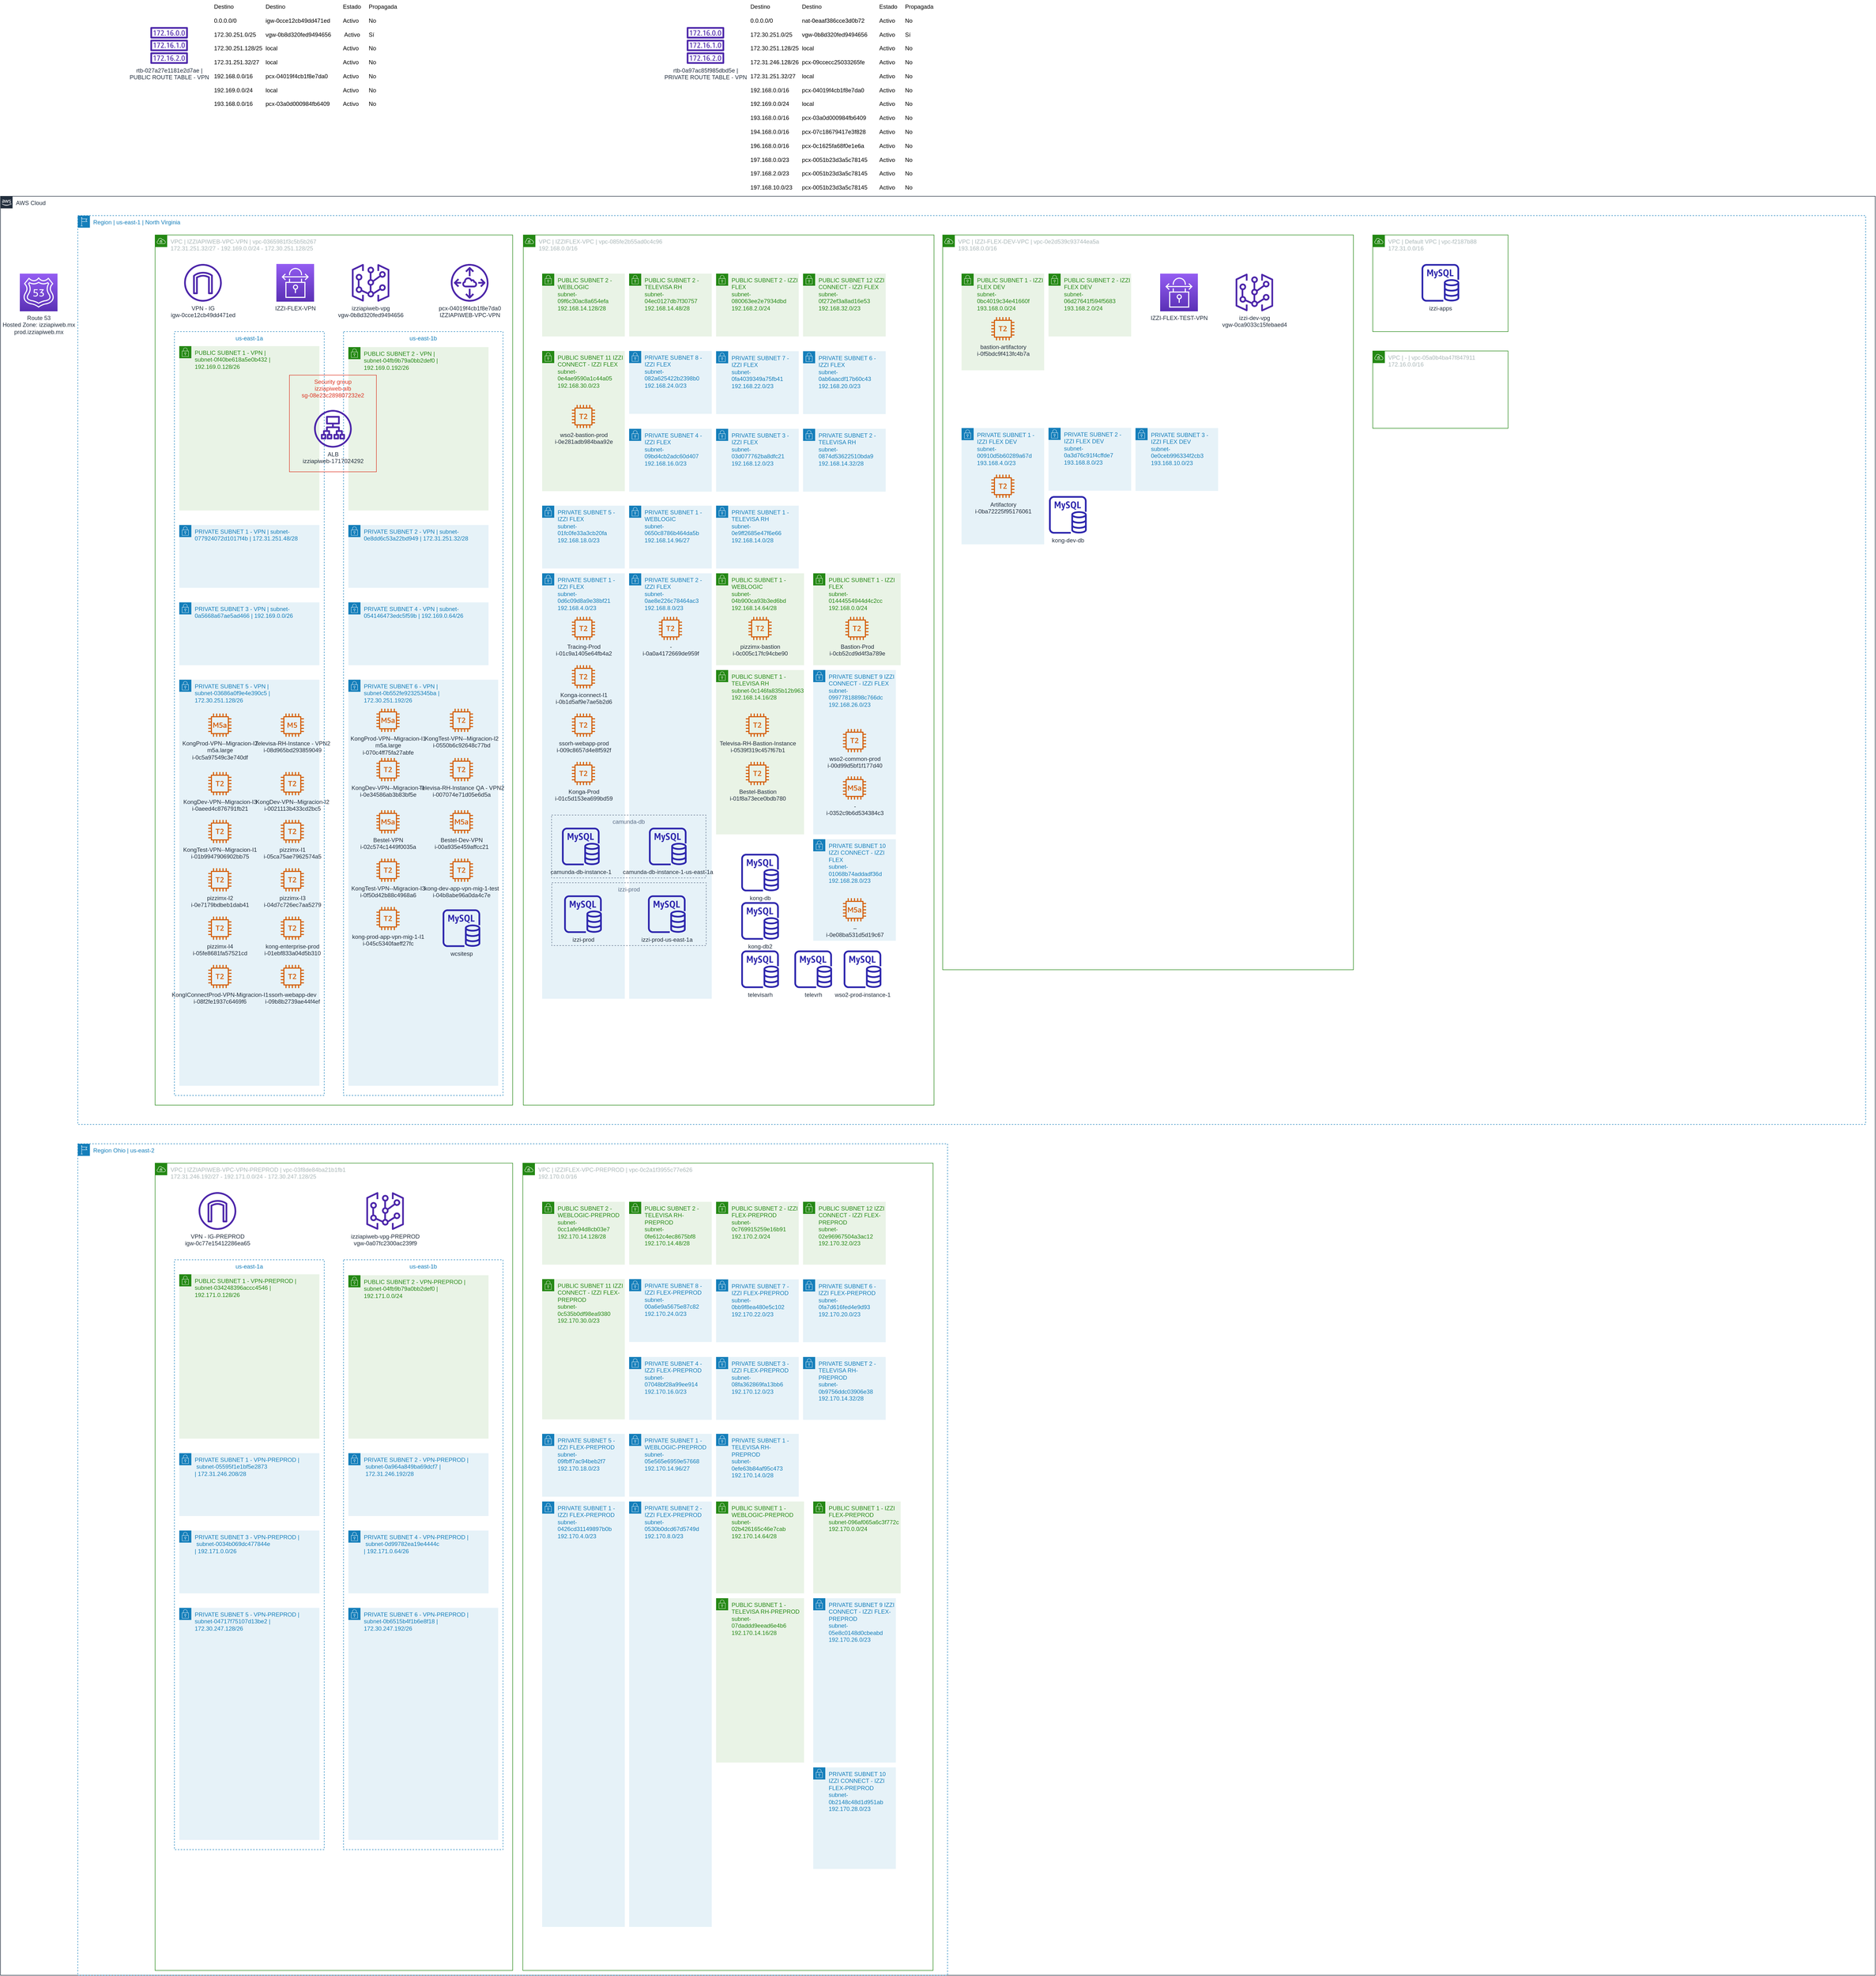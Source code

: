 <mxfile version="20.2.3" type="device"><diagram id="kfvOmdmHKegFnKAt7Tl8" name="Página-1"><mxGraphModel dx="852" dy="1594" grid="1" gridSize="10" guides="1" tooltips="1" connect="1" arrows="1" fold="1" page="1" pageScale="1" pageWidth="827" pageHeight="1169" math="0" shadow="0"><root><mxCell id="0"/><mxCell id="1" parent="0"/><mxCell id="5BtZl3XqqHsTadftHel_-1" value="AWS Cloud" style="points=[[0,0],[0.25,0],[0.5,0],[0.75,0],[1,0],[1,0.25],[1,0.5],[1,0.75],[1,1],[0.75,1],[0.5,1],[0.25,1],[0,1],[0,0.75],[0,0.5],[0,0.25]];outlineConnect=0;gradientColor=none;html=1;whiteSpace=wrap;fontSize=12;fontStyle=0;container=1;pointerEvents=0;collapsible=0;recursiveResize=0;shape=mxgraph.aws4.group;grIcon=mxgraph.aws4.group_aws_cloud_alt;strokeColor=#232F3E;fillColor=none;verticalAlign=top;align=left;spacingLeft=30;fontColor=#232F3E;dashed=0;" parent="1" vertex="1"><mxGeometry x="160" y="40" width="3880" height="3680" as="geometry"/></mxCell><mxCell id="5BtZl3XqqHsTadftHel_-2" value="Region | us-east-1 | North Virginia" style="points=[[0,0],[0.25,0],[0.5,0],[0.75,0],[1,0],[1,0.25],[1,0.5],[1,0.75],[1,1],[0.75,1],[0.5,1],[0.25,1],[0,1],[0,0.75],[0,0.5],[0,0.25]];outlineConnect=0;gradientColor=none;html=1;whiteSpace=wrap;fontSize=12;fontStyle=0;container=1;pointerEvents=0;collapsible=0;recursiveResize=0;shape=mxgraph.aws4.group;grIcon=mxgraph.aws4.group_region;strokeColor=#147EBA;fillColor=none;verticalAlign=top;align=left;spacingLeft=30;fontColor=#147EBA;dashed=1;" parent="5BtZl3XqqHsTadftHel_-1" vertex="1"><mxGeometry x="160" y="40" width="3700" height="1880" as="geometry"/></mxCell><mxCell id="5BtZl3XqqHsTadftHel_-3" value="VPC |&amp;nbsp;IZZIAPIWEB-VPC-VPN |&amp;nbsp;vpc-0365981f3c5b5b267&lt;br&gt;172.31.251.32/27 -&amp;nbsp;192.169.0.0/24 -&amp;nbsp;172.30.251.128/25" style="points=[[0,0],[0.25,0],[0.5,0],[0.75,0],[1,0],[1,0.25],[1,0.5],[1,0.75],[1,1],[0.75,1],[0.5,1],[0.25,1],[0,1],[0,0.75],[0,0.5],[0,0.25]];outlineConnect=0;gradientColor=none;html=1;whiteSpace=wrap;fontSize=12;fontStyle=0;container=1;pointerEvents=0;collapsible=0;recursiveResize=0;shape=mxgraph.aws4.group;grIcon=mxgraph.aws4.group_vpc;strokeColor=#248814;fillColor=none;verticalAlign=top;align=left;spacingLeft=30;fontColor=#AAB7B8;dashed=0;" parent="5BtZl3XqqHsTadftHel_-2" vertex="1"><mxGeometry x="160" y="40" width="740" height="1800" as="geometry"/></mxCell><mxCell id="5BtZl3XqqHsTadftHel_-7" value="us-east-1a" style="fillColor=none;strokeColor=#147EBA;dashed=1;verticalAlign=top;fontStyle=0;fontColor=#147EBA;" parent="5BtZl3XqqHsTadftHel_-3" vertex="1"><mxGeometry x="40" y="200" width="310" height="1580" as="geometry"/></mxCell><mxCell id="5BtZl3XqqHsTadftHel_-12" value="PRIVATE SUBNET 1 - VPN |&amp;nbsp;subnet-077924072d1017f4b |&amp;nbsp;172.31.251.48/28" style="points=[[0,0],[0.25,0],[0.5,0],[0.75,0],[1,0],[1,0.25],[1,0.5],[1,0.75],[1,1],[0.75,1],[0.5,1],[0.25,1],[0,1],[0,0.75],[0,0.5],[0,0.25]];outlineConnect=0;gradientColor=none;html=1;whiteSpace=wrap;fontSize=12;fontStyle=0;container=1;pointerEvents=0;collapsible=0;recursiveResize=0;shape=mxgraph.aws4.group;grIcon=mxgraph.aws4.group_security_group;grStroke=0;strokeColor=#147EBA;fillColor=#E6F2F8;verticalAlign=top;align=left;spacingLeft=30;fontColor=#147EBA;dashed=0;" parent="5BtZl3XqqHsTadftHel_-3" vertex="1"><mxGeometry x="50" y="600" width="290" height="130" as="geometry"/></mxCell><mxCell id="5BtZl3XqqHsTadftHel_-15" value="PRIVATE SUBNET 3 - VPN |&amp;nbsp;subnet-0a5668a67ae5ad466 |&amp;nbsp;192.169.0.0/26" style="points=[[0,0],[0.25,0],[0.5,0],[0.75,0],[1,0],[1,0.25],[1,0.5],[1,0.75],[1,1],[0.75,1],[0.5,1],[0.25,1],[0,1],[0,0.75],[0,0.5],[0,0.25]];outlineConnect=0;gradientColor=none;html=1;whiteSpace=wrap;fontSize=12;fontStyle=0;container=1;pointerEvents=0;collapsible=0;recursiveResize=0;shape=mxgraph.aws4.group;grIcon=mxgraph.aws4.group_security_group;grStroke=0;strokeColor=#147EBA;fillColor=#E6F2F8;verticalAlign=top;align=left;spacingLeft=30;fontColor=#147EBA;dashed=0;" parent="5BtZl3XqqHsTadftHel_-3" vertex="1"><mxGeometry x="50" y="760" width="290" height="130" as="geometry"/></mxCell><mxCell id="5BtZl3XqqHsTadftHel_-17" value="PRIVATE SUBNET 5 - VPN |&lt;br&gt;subnet-03686a0f9e4e390c5 |&lt;br&gt;172.30.251.128/26" style="points=[[0,0],[0.25,0],[0.5,0],[0.75,0],[1,0],[1,0.25],[1,0.5],[1,0.75],[1,1],[0.75,1],[0.5,1],[0.25,1],[0,1],[0,0.75],[0,0.5],[0,0.25]];outlineConnect=0;gradientColor=none;html=1;whiteSpace=wrap;fontSize=12;fontStyle=0;container=1;pointerEvents=0;collapsible=0;recursiveResize=0;shape=mxgraph.aws4.group;grIcon=mxgraph.aws4.group_security_group;grStroke=0;strokeColor=#147EBA;fillColor=#E6F2F8;verticalAlign=top;align=left;spacingLeft=30;fontColor=#147EBA;dashed=0;" parent="5BtZl3XqqHsTadftHel_-3" vertex="1"><mxGeometry x="50" y="920" width="290" height="840" as="geometry"/></mxCell><mxCell id="mmHwhdGPCLpp3M980Flq-140" value="&lt;div&gt;Televisa-RH-Instance - VPN2&lt;/div&gt;&lt;div&gt;i-08d965bd293859049&lt;/div&gt;" style="sketch=0;outlineConnect=0;fontColor=#232F3E;gradientColor=none;fillColor=#D45B07;strokeColor=none;dashed=0;verticalLabelPosition=bottom;verticalAlign=top;align=center;html=1;fontSize=12;fontStyle=0;aspect=fixed;pointerEvents=1;shape=mxgraph.aws4.m5_instance;" parent="5BtZl3XqqHsTadftHel_-17" vertex="1"><mxGeometry x="210" y="70" width="48" height="48" as="geometry"/></mxCell><mxCell id="mmHwhdGPCLpp3M980Flq-143" value="&lt;div&gt;KongDev-VPN--Migracion-I3&lt;/div&gt;&lt;div&gt;i-0aeed4c876791fb21&lt;/div&gt;" style="sketch=0;outlineConnect=0;fontColor=#232F3E;gradientColor=none;fillColor=#D45B07;strokeColor=none;dashed=0;verticalLabelPosition=bottom;verticalAlign=top;align=center;html=1;fontSize=12;fontStyle=0;aspect=fixed;pointerEvents=1;shape=mxgraph.aws4.t2_instance;" parent="5BtZl3XqqHsTadftHel_-17" vertex="1"><mxGeometry x="60" y="191" width="48" height="48" as="geometry"/></mxCell><mxCell id="mmHwhdGPCLpp3M980Flq-144" value="&lt;div&gt;KongDev-VPN--Migracion-I2&lt;/div&gt;&lt;div&gt;i-0021113b433cd2bc5&lt;/div&gt;" style="sketch=0;outlineConnect=0;fontColor=#232F3E;gradientColor=none;fillColor=#D45B07;strokeColor=none;dashed=0;verticalLabelPosition=bottom;verticalAlign=top;align=center;html=1;fontSize=12;fontStyle=0;aspect=fixed;pointerEvents=1;shape=mxgraph.aws4.t2_instance;" parent="5BtZl3XqqHsTadftHel_-17" vertex="1"><mxGeometry x="210" y="191" width="48" height="48" as="geometry"/></mxCell><mxCell id="mmHwhdGPCLpp3M980Flq-145" value="&lt;div&gt;KongTest-VPN--Migracion-I1&lt;/div&gt;&lt;div&gt;i-01b9947906902bb75&lt;/div&gt;" style="sketch=0;outlineConnect=0;fontColor=#232F3E;gradientColor=none;fillColor=#D45B07;strokeColor=none;dashed=0;verticalLabelPosition=bottom;verticalAlign=top;align=center;html=1;fontSize=12;fontStyle=0;aspect=fixed;pointerEvents=1;shape=mxgraph.aws4.t2_instance;" parent="5BtZl3XqqHsTadftHel_-17" vertex="1"><mxGeometry x="60" y="290" width="48" height="48" as="geometry"/></mxCell><mxCell id="mmHwhdGPCLpp3M980Flq-177" value="&lt;div&gt;pizzimx-I2&lt;/div&gt;&lt;div&gt;i-0e7179bdbeb1dab41&lt;/div&gt;" style="sketch=0;outlineConnect=0;fontColor=#232F3E;gradientColor=none;fillColor=#D45B07;strokeColor=none;dashed=0;verticalLabelPosition=bottom;verticalAlign=top;align=center;html=1;fontSize=12;fontStyle=0;aspect=fixed;pointerEvents=1;shape=mxgraph.aws4.t2_instance;" parent="5BtZl3XqqHsTadftHel_-17" vertex="1"><mxGeometry x="60" y="390" width="48" height="48" as="geometry"/></mxCell><mxCell id="mmHwhdGPCLpp3M980Flq-179" value="&lt;div&gt;pizzimx-I3&lt;/div&gt;&lt;div&gt;i-04d7c726ec7aa5279&lt;/div&gt;" style="sketch=0;outlineConnect=0;fontColor=#232F3E;gradientColor=none;fillColor=#D45B07;strokeColor=none;dashed=0;verticalLabelPosition=bottom;verticalAlign=top;align=center;html=1;fontSize=12;fontStyle=0;aspect=fixed;pointerEvents=1;shape=mxgraph.aws4.t2_instance;" parent="5BtZl3XqqHsTadftHel_-17" vertex="1"><mxGeometry x="210" y="390" width="48" height="48" as="geometry"/></mxCell><mxCell id="mmHwhdGPCLpp3M980Flq-181" value="&lt;div&gt;kong-enterprise-prod&lt;/div&gt;&lt;div&gt;i-01ebf833a04d5b310&lt;/div&gt;" style="sketch=0;outlineConnect=0;fontColor=#232F3E;gradientColor=none;fillColor=#D45B07;strokeColor=none;dashed=0;verticalLabelPosition=bottom;verticalAlign=top;align=center;html=1;fontSize=12;fontStyle=0;aspect=fixed;pointerEvents=1;shape=mxgraph.aws4.t2_instance;" parent="5BtZl3XqqHsTadftHel_-17" vertex="1"><mxGeometry x="210" y="490" width="48" height="48" as="geometry"/></mxCell><mxCell id="mmHwhdGPCLpp3M980Flq-183" value="&lt;div&gt;KongIConnectProd-VPN-Migracion-I1&lt;/div&gt;&lt;div&gt;i-08f2fe1937c6469f6&lt;/div&gt;" style="sketch=0;outlineConnect=0;fontColor=#232F3E;gradientColor=none;fillColor=#D45B07;strokeColor=none;dashed=0;verticalLabelPosition=bottom;verticalAlign=top;align=center;html=1;fontSize=12;fontStyle=0;aspect=fixed;pointerEvents=1;shape=mxgraph.aws4.t2_instance;" parent="5BtZl3XqqHsTadftHel_-17" vertex="1"><mxGeometry x="60" y="590" width="48" height="48" as="geometry"/></mxCell><mxCell id="mmHwhdGPCLpp3M980Flq-185" value="&lt;div&gt;ssorh-webapp-dev&lt;/div&gt;&lt;div&gt;i-09b8b2739ae44f4ef&lt;/div&gt;&lt;div&gt;&lt;br&gt;&lt;/div&gt;" style="sketch=0;outlineConnect=0;fontColor=#232F3E;gradientColor=none;fillColor=#D45B07;strokeColor=none;dashed=0;verticalLabelPosition=bottom;verticalAlign=top;align=center;html=1;fontSize=12;fontStyle=0;aspect=fixed;pointerEvents=1;shape=mxgraph.aws4.t2_instance;" parent="5BtZl3XqqHsTadftHel_-17" vertex="1"><mxGeometry x="210" y="590" width="48" height="48" as="geometry"/></mxCell><mxCell id="5BtZl3XqqHsTadftHel_-26" value="&lt;div&gt;pcx-04019f4cb1f8e7da0&lt;/div&gt;&lt;div&gt;IZZIAPIWEB-VPC-VPN&lt;/div&gt;" style="sketch=0;outlineConnect=0;fontColor=#232F3E;gradientColor=none;fillColor=#4D27AA;strokeColor=none;dashed=0;verticalLabelPosition=bottom;verticalAlign=top;align=center;html=1;fontSize=12;fontStyle=0;aspect=fixed;pointerEvents=1;shape=mxgraph.aws4.peering;" parent="5BtZl3XqqHsTadftHel_-3" vertex="1"><mxGeometry x="612" y="60" width="78" height="78" as="geometry"/></mxCell><mxCell id="5BtZl3XqqHsTadftHel_-23" value="izziapiweb-vpg&lt;br&gt;vgw-0b8d320fed9494656" style="sketch=0;outlineConnect=0;fontColor=#232F3E;gradientColor=none;fillColor=#4D27AA;strokeColor=none;dashed=0;verticalLabelPosition=bottom;verticalAlign=top;align=center;html=1;fontSize=12;fontStyle=0;aspect=fixed;pointerEvents=1;shape=mxgraph.aws4.virtual_gateway;" parent="5BtZl3XqqHsTadftHel_-3" vertex="1"><mxGeometry x="407" y="60" width="78" height="78" as="geometry"/></mxCell><mxCell id="5BtZl3XqqHsTadftHel_-22" value="VPN - IG&lt;br&gt;igw-0cce12cb49dd471ed" style="sketch=0;outlineConnect=0;fontColor=#232F3E;gradientColor=none;fillColor=#4D27AA;strokeColor=none;dashed=0;verticalLabelPosition=bottom;verticalAlign=top;align=center;html=1;fontSize=12;fontStyle=0;aspect=fixed;pointerEvents=1;shape=mxgraph.aws4.internet_gateway;" parent="5BtZl3XqqHsTadftHel_-3" vertex="1"><mxGeometry x="60" y="60" width="78" height="78" as="geometry"/></mxCell><mxCell id="5BtZl3XqqHsTadftHel_-8" value="us-east-1b" style="fillColor=none;strokeColor=#147EBA;dashed=1;verticalAlign=top;fontStyle=0;fontColor=#147EBA;" parent="5BtZl3XqqHsTadftHel_-3" vertex="1"><mxGeometry x="390" y="200" width="330" height="1580" as="geometry"/></mxCell><mxCell id="5BtZl3XqqHsTadftHel_-11" value="PUBLIC SUBNET 2 - VPN |&amp;nbsp;&lt;br&gt;subnet-04fb9b79a0bb2def0 |&amp;nbsp;&lt;br&gt;192.169.0.192/26" style="points=[[0,0],[0.25,0],[0.5,0],[0.75,0],[1,0],[1,0.25],[1,0.5],[1,0.75],[1,1],[0.75,1],[0.5,1],[0.25,1],[0,1],[0,0.75],[0,0.5],[0,0.25]];outlineConnect=0;gradientColor=none;html=1;whiteSpace=wrap;fontSize=12;fontStyle=0;container=1;pointerEvents=0;collapsible=0;recursiveResize=0;shape=mxgraph.aws4.group;grIcon=mxgraph.aws4.group_security_group;grStroke=0;strokeColor=#248814;fillColor=#E9F3E6;verticalAlign=top;align=left;spacingLeft=30;fontColor=#248814;dashed=0;" parent="5BtZl3XqqHsTadftHel_-3" vertex="1"><mxGeometry x="400" y="232" width="290" height="338" as="geometry"/></mxCell><mxCell id="5BtZl3XqqHsTadftHel_-13" value="PRIVATE SUBNET 2 - VPN |&amp;nbsp;subnet-0e8dd6c53a22bd949 |&amp;nbsp;172.31.251.32/28" style="points=[[0,0],[0.25,0],[0.5,0],[0.75,0],[1,0],[1,0.25],[1,0.5],[1,0.75],[1,1],[0.75,1],[0.5,1],[0.25,1],[0,1],[0,0.75],[0,0.5],[0,0.25]];outlineConnect=0;gradientColor=none;html=1;whiteSpace=wrap;fontSize=12;fontStyle=0;container=1;pointerEvents=0;collapsible=0;recursiveResize=0;shape=mxgraph.aws4.group;grIcon=mxgraph.aws4.group_security_group;grStroke=0;strokeColor=#147EBA;fillColor=#E6F2F8;verticalAlign=top;align=left;spacingLeft=30;fontColor=#147EBA;dashed=0;" parent="5BtZl3XqqHsTadftHel_-3" vertex="1"><mxGeometry x="400" y="600" width="290" height="130" as="geometry"/></mxCell><mxCell id="5BtZl3XqqHsTadftHel_-16" value="PRIVATE SUBNET 4 - VPN |&amp;nbsp;subnet-054146473edc5f59b |&amp;nbsp;192.169.0.64/26" style="points=[[0,0],[0.25,0],[0.5,0],[0.75,0],[1,0],[1,0.25],[1,0.5],[1,0.75],[1,1],[0.75,1],[0.5,1],[0.25,1],[0,1],[0,0.75],[0,0.5],[0,0.25]];outlineConnect=0;gradientColor=none;html=1;whiteSpace=wrap;fontSize=12;fontStyle=0;container=1;pointerEvents=0;collapsible=0;recursiveResize=0;shape=mxgraph.aws4.group;grIcon=mxgraph.aws4.group_security_group;grStroke=0;strokeColor=#147EBA;fillColor=#E6F2F8;verticalAlign=top;align=left;spacingLeft=30;fontColor=#147EBA;dashed=0;" parent="5BtZl3XqqHsTadftHel_-3" vertex="1"><mxGeometry x="400" y="760" width="290" height="130" as="geometry"/></mxCell><mxCell id="5BtZl3XqqHsTadftHel_-18" value="PRIVATE SUBNET 6 - VPN |&amp;nbsp;&lt;br&gt;subnet-0b552fe92325345ba |&amp;nbsp;&lt;br&gt;172.30.251.192/26" style="points=[[0,0],[0.25,0],[0.5,0],[0.75,0],[1,0],[1,0.25],[1,0.5],[1,0.75],[1,1],[0.75,1],[0.5,1],[0.25,1],[0,1],[0,0.75],[0,0.5],[0,0.25]];outlineConnect=0;gradientColor=none;html=1;whiteSpace=wrap;fontSize=12;fontStyle=0;container=1;pointerEvents=0;collapsible=0;recursiveResize=0;shape=mxgraph.aws4.group;grIcon=mxgraph.aws4.group_security_group;grStroke=0;strokeColor=#147EBA;fillColor=#E6F2F8;verticalAlign=top;align=left;spacingLeft=30;fontColor=#147EBA;dashed=0;" parent="5BtZl3XqqHsTadftHel_-3" vertex="1"><mxGeometry x="400" y="920" width="310" height="840" as="geometry"/></mxCell><mxCell id="mmHwhdGPCLpp3M980Flq-135" value="&lt;div&gt;Bestel-VPN&lt;/div&gt;&lt;div&gt;i-02c574c1449f0035a&lt;/div&gt;" style="sketch=0;outlineConnect=0;fontColor=#232F3E;gradientColor=none;fillColor=#D45B07;strokeColor=none;dashed=0;verticalLabelPosition=bottom;verticalAlign=top;align=center;html=1;fontSize=12;fontStyle=0;aspect=fixed;pointerEvents=1;shape=mxgraph.aws4.m5a_instance;" parent="5BtZl3XqqHsTadftHel_-18" vertex="1"><mxGeometry x="58" y="270" width="48" height="48" as="geometry"/></mxCell><mxCell id="mmHwhdGPCLpp3M980Flq-136" value="&lt;div&gt;Bestel-Dev-VPN&lt;/div&gt;&lt;div&gt;i-00a935e459affcc21&lt;/div&gt;" style="sketch=0;outlineConnect=0;fontColor=#232F3E;gradientColor=none;fillColor=#D45B07;strokeColor=none;dashed=0;verticalLabelPosition=bottom;verticalAlign=top;align=center;html=1;fontSize=12;fontStyle=0;aspect=fixed;pointerEvents=1;shape=mxgraph.aws4.m5a_instance;" parent="5BtZl3XqqHsTadftHel_-18" vertex="1"><mxGeometry x="210" y="270" width="48" height="48" as="geometry"/></mxCell><mxCell id="mmHwhdGPCLpp3M980Flq-134" value="&lt;div&gt;Televisa-RH-Instance QA - VPN2&lt;/div&gt;&lt;div&gt;i-007074e71d05e6d5a&lt;/div&gt;" style="sketch=0;outlineConnect=0;fontColor=#232F3E;gradientColor=none;fillColor=#D45B07;strokeColor=none;dashed=0;verticalLabelPosition=bottom;verticalAlign=top;align=center;html=1;fontSize=12;fontStyle=0;aspect=fixed;pointerEvents=1;shape=mxgraph.aws4.t2_instance;" parent="5BtZl3XqqHsTadftHel_-18" vertex="1"><mxGeometry x="210" y="162" width="48" height="48" as="geometry"/></mxCell><mxCell id="mmHwhdGPCLpp3M980Flq-187" value="&lt;div&gt;kong-dev-app-vpn-mig-1-test&lt;/div&gt;&lt;div&gt;i-04b8abe96a0da4c7e&lt;/div&gt;" style="sketch=0;outlineConnect=0;fontColor=#232F3E;gradientColor=none;fillColor=#D45B07;strokeColor=none;dashed=0;verticalLabelPosition=bottom;verticalAlign=top;align=center;html=1;fontSize=12;fontStyle=0;aspect=fixed;pointerEvents=1;shape=mxgraph.aws4.t2_instance;" parent="5BtZl3XqqHsTadftHel_-18" vertex="1"><mxGeometry x="210" y="370" width="48" height="48" as="geometry"/></mxCell><mxCell id="mmHwhdGPCLpp3M980Flq-188" value="&lt;div&gt;kong-prod-app-vpn-mig-1-I1&lt;/div&gt;&lt;div&gt;i-045c5340faeff27fc&lt;/div&gt;" style="sketch=0;outlineConnect=0;fontColor=#232F3E;gradientColor=none;fillColor=#D45B07;strokeColor=none;dashed=0;verticalLabelPosition=bottom;verticalAlign=top;align=center;html=1;fontSize=12;fontStyle=0;aspect=fixed;pointerEvents=1;shape=mxgraph.aws4.t2_instance;" parent="5BtZl3XqqHsTadftHel_-18" vertex="1"><mxGeometry x="58" y="470" width="48" height="48" as="geometry"/></mxCell><mxCell id="5BtZl3XqqHsTadftHel_-10" value="PUBLIC SUBNET 1 - VPN |&amp;nbsp;&lt;br&gt;subnet-0f40be618a5e0b432 |&amp;nbsp;&lt;br&gt;192.169.0.128/26" style="points=[[0,0],[0.25,0],[0.5,0],[0.75,0],[1,0],[1,0.25],[1,0.5],[1,0.75],[1,1],[0.75,1],[0.5,1],[0.25,1],[0,1],[0,0.75],[0,0.5],[0,0.25]];outlineConnect=0;gradientColor=none;html=1;whiteSpace=wrap;fontSize=12;fontStyle=0;container=1;pointerEvents=0;collapsible=0;recursiveResize=0;shape=mxgraph.aws4.group;grIcon=mxgraph.aws4.group_security_group;grStroke=0;strokeColor=#248814;fillColor=#E9F3E6;verticalAlign=top;align=left;spacingLeft=30;fontColor=#248814;dashed=0;" parent="5BtZl3XqqHsTadftHel_-3" vertex="1"><mxGeometry x="50" y="230" width="290" height="340" as="geometry"/></mxCell><mxCell id="5BtZl3XqqHsTadftHel_-30" value="Security group&#10;izziapiweb-alb&#10;sg-08e23c289807232e2" style="fillColor=none;strokeColor=#DD3522;verticalAlign=top;fontStyle=0;fontColor=#DD3522;" parent="5BtZl3XqqHsTadftHel_-3" vertex="1"><mxGeometry x="278" y="290" width="180" height="200" as="geometry"/></mxCell><mxCell id="5BtZl3XqqHsTadftHel_-9" value="ALB&lt;br&gt;izziapiweb-1717024292" style="sketch=0;outlineConnect=0;fontColor=#232F3E;gradientColor=none;fillColor=#4D27AA;strokeColor=none;dashed=0;verticalLabelPosition=bottom;verticalAlign=top;align=center;html=1;fontSize=12;fontStyle=0;aspect=fixed;pointerEvents=1;shape=mxgraph.aws4.application_load_balancer;" parent="5BtZl3XqqHsTadftHel_-3" vertex="1"><mxGeometry x="329" y="362" width="78" height="78" as="geometry"/></mxCell><mxCell id="5BtZl3XqqHsTadftHel_-31" value="KongProd-VPN--Migracion-I1&lt;br&gt;m5a.large&lt;br&gt;i-070c4ff75fa27abfe" style="sketch=0;outlineConnect=0;fontColor=#232F3E;gradientColor=none;fillColor=#D45B07;strokeColor=none;dashed=0;verticalLabelPosition=bottom;verticalAlign=top;align=center;html=1;fontSize=12;fontStyle=0;aspect=fixed;pointerEvents=1;shape=mxgraph.aws4.m5a_instance;" parent="5BtZl3XqqHsTadftHel_-3" vertex="1"><mxGeometry x="458" y="980" width="48" height="48" as="geometry"/></mxCell><mxCell id="5BtZl3XqqHsTadftHel_-32" value="KongProd-VPN--Migracion-I2&lt;br&gt;m5a.large&lt;br&gt;i-0c5a97549c3e740df" style="sketch=0;outlineConnect=0;fontColor=#232F3E;gradientColor=none;fillColor=#D45B07;strokeColor=none;dashed=0;verticalLabelPosition=bottom;verticalAlign=top;align=center;html=1;fontSize=12;fontStyle=0;aspect=fixed;pointerEvents=1;shape=mxgraph.aws4.m5a_instance;" parent="5BtZl3XqqHsTadftHel_-3" vertex="1"><mxGeometry x="110" y="990" width="48" height="48" as="geometry"/></mxCell><mxCell id="mmHwhdGPCLpp3M980Flq-132" value="&lt;div&gt;KongTest-VPN--Migracion-I2&lt;/div&gt;&lt;div&gt;i-0550b6c92648c77bd&lt;/div&gt;" style="sketch=0;outlineConnect=0;fontColor=#232F3E;gradientColor=none;fillColor=#D45B07;strokeColor=none;dashed=0;verticalLabelPosition=bottom;verticalAlign=top;align=center;html=1;fontSize=12;fontStyle=0;aspect=fixed;pointerEvents=1;shape=mxgraph.aws4.t2_instance;" parent="5BtZl3XqqHsTadftHel_-3" vertex="1"><mxGeometry x="610" y="980" width="48" height="48" as="geometry"/></mxCell><mxCell id="mmHwhdGPCLpp3M980Flq-133" value="&lt;div&gt;KongDev-VPN--Migracion-I1&lt;/div&gt;&lt;div&gt;i-0e34586ab3b83bf5e&lt;/div&gt;" style="sketch=0;outlineConnect=0;fontColor=#232F3E;gradientColor=none;fillColor=#D45B07;strokeColor=none;dashed=0;verticalLabelPosition=bottom;verticalAlign=top;align=center;html=1;fontSize=12;fontStyle=0;aspect=fixed;pointerEvents=1;shape=mxgraph.aws4.t2_instance;" parent="5BtZl3XqqHsTadftHel_-3" vertex="1"><mxGeometry x="458" y="1082" width="48" height="48" as="geometry"/></mxCell><mxCell id="mmHwhdGPCLpp3M980Flq-137" value="&lt;div&gt;KongTest-VPN--Migracion-I3&lt;/div&gt;&lt;div&gt;i-0f50d42b88c4968a6&lt;/div&gt;" style="sketch=0;outlineConnect=0;fontColor=#232F3E;gradientColor=none;fillColor=#D45B07;strokeColor=none;dashed=0;verticalLabelPosition=bottom;verticalAlign=top;align=center;html=1;fontSize=12;fontStyle=0;aspect=fixed;pointerEvents=1;shape=mxgraph.aws4.t2_instance;" parent="5BtZl3XqqHsTadftHel_-3" vertex="1"><mxGeometry x="458" y="1290" width="48" height="48" as="geometry"/></mxCell><mxCell id="mmHwhdGPCLpp3M980Flq-176" value="&lt;div&gt;pizzimx-I1&lt;/div&gt;&lt;div&gt;i-05ca75ae7962574a5&lt;/div&gt;" style="sketch=0;outlineConnect=0;fontColor=#232F3E;gradientColor=none;fillColor=#D45B07;strokeColor=none;dashed=0;verticalLabelPosition=bottom;verticalAlign=top;align=center;html=1;fontSize=12;fontStyle=0;aspect=fixed;pointerEvents=1;shape=mxgraph.aws4.t2_instance;" parent="5BtZl3XqqHsTadftHel_-3" vertex="1"><mxGeometry x="260" y="1210" width="48" height="48" as="geometry"/></mxCell><mxCell id="mmHwhdGPCLpp3M980Flq-178" value="&lt;div&gt;pizzimx-I4&lt;/div&gt;&lt;div&gt;i-05fe8681fa57521cd&lt;/div&gt;" style="sketch=0;outlineConnect=0;fontColor=#232F3E;gradientColor=none;fillColor=#D45B07;strokeColor=none;dashed=0;verticalLabelPosition=bottom;verticalAlign=top;align=center;html=1;fontSize=12;fontStyle=0;aspect=fixed;pointerEvents=1;shape=mxgraph.aws4.t2_instance;" parent="5BtZl3XqqHsTadftHel_-3" vertex="1"><mxGeometry x="110" y="1410" width="48" height="48" as="geometry"/></mxCell><mxCell id="mmHwhdGPCLpp3M980Flq-219" value="wcsitesp" style="sketch=0;outlineConnect=0;fontColor=#232F3E;gradientColor=none;fillColor=#2E27AD;strokeColor=none;dashed=0;verticalLabelPosition=bottom;verticalAlign=top;align=center;html=1;fontSize=12;fontStyle=0;aspect=fixed;pointerEvents=1;shape=mxgraph.aws4.rds_mysql_instance;" parent="5BtZl3XqqHsTadftHel_-3" vertex="1"><mxGeometry x="595" y="1395" width="78" height="78" as="geometry"/></mxCell><mxCell id="mmHwhdGPCLpp3M980Flq-221" value="IZZI-FLEX-VPN" style="sketch=0;points=[[0,0,0],[0.25,0,0],[0.5,0,0],[0.75,0,0],[1,0,0],[0,1,0],[0.25,1,0],[0.5,1,0],[0.75,1,0],[1,1,0],[0,0.25,0],[0,0.5,0],[0,0.75,0],[1,0.25,0],[1,0.5,0],[1,0.75,0]];outlineConnect=0;fontColor=#232F3E;gradientColor=#945DF2;gradientDirection=north;fillColor=#5A30B5;strokeColor=#ffffff;dashed=0;verticalLabelPosition=bottom;verticalAlign=top;align=center;html=1;fontSize=12;fontStyle=0;aspect=fixed;shape=mxgraph.aws4.resourceIcon;resIcon=mxgraph.aws4.site_to_site_vpn;" parent="5BtZl3XqqHsTadftHel_-3" vertex="1"><mxGeometry x="251" y="60" width="78" height="78" as="geometry"/></mxCell><mxCell id="mmHwhdGPCLpp3M980Flq-23" value="VPC |&amp;nbsp;IZZIFLEX-VPC |&amp;nbsp;vpc-085fe2b55ad0c4c96&lt;br&gt;192.168.0.0/16" style="points=[[0,0],[0.25,0],[0.5,0],[0.75,0],[1,0],[1,0.25],[1,0.5],[1,0.75],[1,1],[0.75,1],[0.5,1],[0.25,1],[0,1],[0,0.75],[0,0.5],[0,0.25]];outlineConnect=0;gradientColor=none;html=1;whiteSpace=wrap;fontSize=12;fontStyle=0;container=1;pointerEvents=0;collapsible=0;recursiveResize=0;shape=mxgraph.aws4.group;grIcon=mxgraph.aws4.group_vpc;strokeColor=#248814;fillColor=none;verticalAlign=top;align=left;spacingLeft=30;fontColor=#AAB7B8;dashed=0;" parent="5BtZl3XqqHsTadftHel_-2" vertex="1"><mxGeometry x="922" y="40" width="850" height="1800" as="geometry"/></mxCell><mxCell id="mmHwhdGPCLpp3M980Flq-111" value="&lt;span style=&quot;background-color: initial;&quot;&gt;PUBLIC SUBNET 2 - WEBLOGIC&lt;/span&gt;&lt;br&gt;&lt;div&gt;subnet-09f6c30ac8a654efa&lt;/div&gt;&lt;div&gt;192.168.14.128/28&lt;/div&gt;" style="points=[[0,0],[0.25,0],[0.5,0],[0.75,0],[1,0],[1,0.25],[1,0.5],[1,0.75],[1,1],[0.75,1],[0.5,1],[0.25,1],[0,1],[0,0.75],[0,0.5],[0,0.25]];outlineConnect=0;gradientColor=none;html=1;whiteSpace=wrap;fontSize=12;fontStyle=0;container=1;pointerEvents=0;collapsible=0;recursiveResize=0;shape=mxgraph.aws4.group;grIcon=mxgraph.aws4.group_security_group;grStroke=0;strokeColor=#248814;fillColor=#E9F3E6;verticalAlign=top;align=left;spacingLeft=30;fontColor=#248814;dashed=0;" parent="mmHwhdGPCLpp3M980Flq-23" vertex="1"><mxGeometry x="39" y="80" width="171" height="130" as="geometry"/></mxCell><mxCell id="mmHwhdGPCLpp3M980Flq-118" value="&lt;div&gt;PUBLIC SUBNET 11 IZZI CONNECT - IZZI FLEX&lt;/div&gt;&lt;div&gt;subnet-0e4ae9590a1c44a05&lt;/div&gt;&lt;div&gt;192.168.30.0/23&lt;/div&gt;" style="points=[[0,0],[0.25,0],[0.5,0],[0.75,0],[1,0],[1,0.25],[1,0.5],[1,0.75],[1,1],[0.75,1],[0.5,1],[0.25,1],[0,1],[0,0.75],[0,0.5],[0,0.25]];outlineConnect=0;gradientColor=none;html=1;whiteSpace=wrap;fontSize=12;fontStyle=0;container=1;pointerEvents=0;collapsible=0;recursiveResize=0;shape=mxgraph.aws4.group;grIcon=mxgraph.aws4.group_security_group;grStroke=0;strokeColor=#248814;fillColor=#E9F3E6;verticalAlign=top;align=left;spacingLeft=30;fontColor=#248814;dashed=0;" parent="mmHwhdGPCLpp3M980Flq-23" vertex="1"><mxGeometry x="39" y="240" width="171" height="290" as="geometry"/></mxCell><mxCell id="mmHwhdGPCLpp3M980Flq-192" value="&lt;div&gt;wso2-bastion-prod&lt;/div&gt;&lt;div&gt;i-0e281adb984baa92e&lt;/div&gt;" style="sketch=0;outlineConnect=0;fontColor=#232F3E;gradientColor=none;fillColor=#D45B07;strokeColor=none;dashed=0;verticalLabelPosition=bottom;verticalAlign=top;align=center;html=1;fontSize=12;fontStyle=0;aspect=fixed;pointerEvents=1;shape=mxgraph.aws4.t2_instance;" parent="mmHwhdGPCLpp3M980Flq-118" vertex="1"><mxGeometry x="61.5" y="111.5" width="48" height="48" as="geometry"/></mxCell><mxCell id="mmHwhdGPCLpp3M980Flq-117" value="&lt;div&gt;PUBLIC SUBNET 1 - WEBLOGIC&lt;/div&gt;&lt;div&gt;subnet-04b900ca93b3ed6bd&lt;/div&gt;&lt;div&gt;192.168.14.64/28&lt;/div&gt;" style="points=[[0,0],[0.25,0],[0.5,0],[0.75,0],[1,0],[1,0.25],[1,0.5],[1,0.75],[1,1],[0.75,1],[0.5,1],[0.25,1],[0,1],[0,0.75],[0,0.5],[0,0.25]];outlineConnect=0;gradientColor=none;html=1;whiteSpace=wrap;fontSize=12;fontStyle=0;container=1;pointerEvents=0;collapsible=0;recursiveResize=0;shape=mxgraph.aws4.group;grIcon=mxgraph.aws4.group_security_group;grStroke=0;strokeColor=#248814;fillColor=#E9F3E6;verticalAlign=top;align=left;spacingLeft=30;fontColor=#248814;dashed=0;" parent="mmHwhdGPCLpp3M980Flq-23" vertex="1"><mxGeometry x="399" y="700" width="182" height="190" as="geometry"/></mxCell><mxCell id="mmHwhdGPCLpp3M980Flq-139" value="&lt;div&gt;pizzimx-bastion&lt;/div&gt;&lt;div&gt;i-0c005c17fc94cbe90&lt;/div&gt;" style="sketch=0;outlineConnect=0;fontColor=#232F3E;gradientColor=none;fillColor=#D45B07;strokeColor=none;dashed=0;verticalLabelPosition=bottom;verticalAlign=top;align=center;html=1;fontSize=12;fontStyle=0;aspect=fixed;pointerEvents=1;shape=mxgraph.aws4.t2_instance;" parent="mmHwhdGPCLpp3M980Flq-117" vertex="1"><mxGeometry x="67" y="90" width="48" height="48" as="geometry"/></mxCell><mxCell id="mmHwhdGPCLpp3M980Flq-116" value="&lt;div&gt;PUBLIC SUBNET 1 - TELEVISA RH&lt;/div&gt;&lt;div&gt;subnet-0c146fa835b12b963&lt;/div&gt;&lt;div&gt;192.168.14.16/28&lt;/div&gt;" style="points=[[0,0],[0.25,0],[0.5,0],[0.75,0],[1,0],[1,0.25],[1,0.5],[1,0.75],[1,1],[0.75,1],[0.5,1],[0.25,1],[0,1],[0,0.75],[0,0.5],[0,0.25]];outlineConnect=0;gradientColor=none;html=1;whiteSpace=wrap;fontSize=12;fontStyle=0;container=1;pointerEvents=0;collapsible=0;recursiveResize=0;shape=mxgraph.aws4.group;grIcon=mxgraph.aws4.group_security_group;grStroke=0;strokeColor=#248814;fillColor=#E9F3E6;verticalAlign=top;align=left;spacingLeft=30;fontColor=#248814;dashed=0;" parent="mmHwhdGPCLpp3M980Flq-23" vertex="1"><mxGeometry x="399" y="900" width="182" height="340" as="geometry"/></mxCell><mxCell id="mmHwhdGPCLpp3M980Flq-138" value="&lt;div&gt;Televisa-RH-Bastion-Instance&lt;/div&gt;&lt;div&gt;i-0539f319c457f67b1&lt;/div&gt;" style="sketch=0;outlineConnect=0;fontColor=#232F3E;gradientColor=none;fillColor=#D45B07;strokeColor=none;dashed=0;verticalLabelPosition=bottom;verticalAlign=top;align=center;html=1;fontSize=12;fontStyle=0;aspect=fixed;pointerEvents=1;shape=mxgraph.aws4.t2_instance;" parent="mmHwhdGPCLpp3M980Flq-116" vertex="1"><mxGeometry x="61.5" y="90" width="48" height="48" as="geometry"/></mxCell><mxCell id="mmHwhdGPCLpp3M980Flq-180" value="&lt;div&gt;Bestel-Bastion&lt;/div&gt;&lt;div&gt;i-01f8a73ece0bdb780&lt;/div&gt;" style="sketch=0;outlineConnect=0;fontColor=#232F3E;gradientColor=none;fillColor=#D45B07;strokeColor=none;dashed=0;verticalLabelPosition=bottom;verticalAlign=top;align=center;html=1;fontSize=12;fontStyle=0;aspect=fixed;pointerEvents=1;shape=mxgraph.aws4.t2_instance;" parent="mmHwhdGPCLpp3M980Flq-116" vertex="1"><mxGeometry x="61.5" y="190" width="48" height="48" as="geometry"/></mxCell><mxCell id="mmHwhdGPCLpp3M980Flq-115" value="&lt;div&gt;PUBLIC SUBNET 1 - IZZI FLEX&lt;/div&gt;&lt;div&gt;subnet-01444554944d4c2cc&lt;/div&gt;&lt;div&gt;192.168.0.0/24&lt;/div&gt;" style="points=[[0,0],[0.25,0],[0.5,0],[0.75,0],[1,0],[1,0.25],[1,0.5],[1,0.75],[1,1],[0.75,1],[0.5,1],[0.25,1],[0,1],[0,0.75],[0,0.5],[0,0.25]];outlineConnect=0;gradientColor=none;html=1;whiteSpace=wrap;fontSize=12;fontStyle=0;container=1;pointerEvents=0;collapsible=0;recursiveResize=0;shape=mxgraph.aws4.group;grIcon=mxgraph.aws4.group_security_group;grStroke=0;strokeColor=#248814;fillColor=#E9F3E6;verticalAlign=top;align=left;spacingLeft=30;fontColor=#248814;dashed=0;" parent="mmHwhdGPCLpp3M980Flq-23" vertex="1"><mxGeometry x="600" y="700" width="181" height="190" as="geometry"/></mxCell><mxCell id="mmHwhdGPCLpp3M980Flq-141" value="&lt;div&gt;Bastion-Prod&lt;/div&gt;&lt;div&gt;i-0cb52cd9d4f3a789e&lt;/div&gt;" style="sketch=0;outlineConnect=0;fontColor=#232F3E;gradientColor=none;fillColor=#D45B07;strokeColor=none;dashed=0;verticalLabelPosition=bottom;verticalAlign=top;align=center;html=1;fontSize=12;fontStyle=0;aspect=fixed;pointerEvents=1;shape=mxgraph.aws4.t2_instance;" parent="mmHwhdGPCLpp3M980Flq-115" vertex="1"><mxGeometry x="66.5" y="90" width="48" height="48" as="geometry"/></mxCell><mxCell id="mmHwhdGPCLpp3M980Flq-114" value="&lt;div&gt;PUBLIC SUBNET 12 IZZI CONNECT - IZZI FLEX&lt;/div&gt;&lt;div&gt;subnet-0f272ef3a8ad16e53&lt;/div&gt;&lt;div&gt;192.168.32.0/23&lt;/div&gt;" style="points=[[0,0],[0.25,0],[0.5,0],[0.75,0],[1,0],[1,0.25],[1,0.5],[1,0.75],[1,1],[0.75,1],[0.5,1],[0.25,1],[0,1],[0,0.75],[0,0.5],[0,0.25]];outlineConnect=0;gradientColor=none;html=1;whiteSpace=wrap;fontSize=12;fontStyle=0;container=1;pointerEvents=0;collapsible=0;recursiveResize=0;shape=mxgraph.aws4.group;grIcon=mxgraph.aws4.group_security_group;grStroke=0;strokeColor=#248814;fillColor=#E9F3E6;verticalAlign=top;align=left;spacingLeft=30;fontColor=#248814;dashed=0;" parent="mmHwhdGPCLpp3M980Flq-23" vertex="1"><mxGeometry x="579" y="80" width="171" height="130" as="geometry"/></mxCell><mxCell id="mmHwhdGPCLpp3M980Flq-113" value="&lt;div&gt;PUBLIC SUBNET 2 - IZZI FLEX&lt;/div&gt;&lt;div&gt;subnet-080063ee2e7934dbd&lt;/div&gt;&lt;div&gt;192.168.2.0/24&lt;/div&gt;" style="points=[[0,0],[0.25,0],[0.5,0],[0.75,0],[1,0],[1,0.25],[1,0.5],[1,0.75],[1,1],[0.75,1],[0.5,1],[0.25,1],[0,1],[0,0.75],[0,0.5],[0,0.25]];outlineConnect=0;gradientColor=none;html=1;whiteSpace=wrap;fontSize=12;fontStyle=0;container=1;pointerEvents=0;collapsible=0;recursiveResize=0;shape=mxgraph.aws4.group;grIcon=mxgraph.aws4.group_security_group;grStroke=0;strokeColor=#248814;fillColor=#E9F3E6;verticalAlign=top;align=left;spacingLeft=30;fontColor=#248814;dashed=0;" parent="mmHwhdGPCLpp3M980Flq-23" vertex="1"><mxGeometry x="399" y="80" width="171" height="130" as="geometry"/></mxCell><mxCell id="mmHwhdGPCLpp3M980Flq-112" value="&lt;div&gt;PUBLIC SUBNET 2 - TELEVISA RH&lt;/div&gt;&lt;div&gt;subnet-04ec0127db7f30757&lt;/div&gt;&lt;div&gt;192.168.14.48/28&lt;/div&gt;" style="points=[[0,0],[0.25,0],[0.5,0],[0.75,0],[1,0],[1,0.25],[1,0.5],[1,0.75],[1,1],[0.75,1],[0.5,1],[0.25,1],[0,1],[0,0.75],[0,0.5],[0,0.25]];outlineConnect=0;gradientColor=none;html=1;whiteSpace=wrap;fontSize=12;fontStyle=0;container=1;pointerEvents=0;collapsible=0;recursiveResize=0;shape=mxgraph.aws4.group;grIcon=mxgraph.aws4.group_security_group;grStroke=0;strokeColor=#248814;fillColor=#E9F3E6;verticalAlign=top;align=left;spacingLeft=30;fontColor=#248814;dashed=0;" parent="mmHwhdGPCLpp3M980Flq-23" vertex="1"><mxGeometry x="219" y="80" width="171" height="130" as="geometry"/></mxCell><mxCell id="mmHwhdGPCLpp3M980Flq-119" value="&lt;div&gt;PRIVATE SUBNET 9 IZZI CONNECT - IZZI FLEX&lt;/div&gt;&lt;div&gt;subnet-09977818898c766dc&lt;/div&gt;&lt;div&gt;192.168.26.0/23&lt;/div&gt;" style="points=[[0,0],[0.25,0],[0.5,0],[0.75,0],[1,0],[1,0.25],[1,0.5],[1,0.75],[1,1],[0.75,1],[0.5,1],[0.25,1],[0,1],[0,0.75],[0,0.5],[0,0.25]];outlineConnect=0;gradientColor=none;html=1;whiteSpace=wrap;fontSize=12;fontStyle=0;container=1;pointerEvents=0;collapsible=0;recursiveResize=0;shape=mxgraph.aws4.group;grIcon=mxgraph.aws4.group_security_group;grStroke=0;strokeColor=#147EBA;fillColor=#E6F2F8;verticalAlign=top;align=left;spacingLeft=30;fontColor=#147EBA;dashed=0;" parent="mmHwhdGPCLpp3M980Flq-23" vertex="1"><mxGeometry x="600" y="900" width="171" height="340" as="geometry"/></mxCell><mxCell id="mmHwhdGPCLpp3M980Flq-191" value="&lt;div&gt;wso2-common-prod&lt;/div&gt;&lt;div&gt;i-00d99d5bf1f177d40&lt;/div&gt;" style="sketch=0;outlineConnect=0;fontColor=#232F3E;gradientColor=none;fillColor=#D45B07;strokeColor=none;dashed=0;verticalLabelPosition=bottom;verticalAlign=top;align=center;html=1;fontSize=12;fontStyle=0;aspect=fixed;pointerEvents=1;shape=mxgraph.aws4.t2_instance;" parent="mmHwhdGPCLpp3M980Flq-119" vertex="1"><mxGeometry x="61.5" y="122" width="48" height="48" as="geometry"/></mxCell><mxCell id="mmHwhdGPCLpp3M980Flq-193" value="&lt;div&gt;-&lt;/div&gt;&lt;div&gt;i-0352c9b6d534384c3&lt;/div&gt;" style="sketch=0;outlineConnect=0;fontColor=#232F3E;gradientColor=none;fillColor=#D45B07;strokeColor=none;dashed=0;verticalLabelPosition=bottom;verticalAlign=top;align=center;html=1;fontSize=12;fontStyle=0;aspect=fixed;pointerEvents=1;shape=mxgraph.aws4.m5a_instance;" parent="mmHwhdGPCLpp3M980Flq-119" vertex="1"><mxGeometry x="61.5" y="220" width="48" height="48" as="geometry"/></mxCell><mxCell id="mmHwhdGPCLpp3M980Flq-131" value="&lt;div&gt;PRIVATE SUBNET 6 - IZZI FLEX&lt;/div&gt;&lt;div&gt;subnet-0ab6aacdf17b60c43&lt;/div&gt;&lt;div&gt;192.168.20.0/23&lt;/div&gt;" style="points=[[0,0],[0.25,0],[0.5,0],[0.75,0],[1,0],[1,0.25],[1,0.5],[1,0.75],[1,1],[0.75,1],[0.5,1],[0.25,1],[0,1],[0,0.75],[0,0.5],[0,0.25]];outlineConnect=0;gradientColor=none;html=1;whiteSpace=wrap;fontSize=12;fontStyle=0;container=1;pointerEvents=0;collapsible=0;recursiveResize=0;shape=mxgraph.aws4.group;grIcon=mxgraph.aws4.group_security_group;grStroke=0;strokeColor=#147EBA;fillColor=#E6F2F8;verticalAlign=top;align=left;spacingLeft=30;fontColor=#147EBA;dashed=0;" parent="mmHwhdGPCLpp3M980Flq-23" vertex="1"><mxGeometry x="579" y="240.5" width="171" height="130" as="geometry"/></mxCell><mxCell id="mmHwhdGPCLpp3M980Flq-130" value="&lt;div&gt;PRIVATE SUBNET 7 - IZZI FLEX&lt;/div&gt;&lt;div&gt;subnet-0fa4039349a75fb41&lt;/div&gt;&lt;div&gt;192.168.22.0/23&lt;/div&gt;" style="points=[[0,0],[0.25,0],[0.5,0],[0.75,0],[1,0],[1,0.25],[1,0.5],[1,0.75],[1,1],[0.75,1],[0.5,1],[0.25,1],[0,1],[0,0.75],[0,0.5],[0,0.25]];outlineConnect=0;gradientColor=none;html=1;whiteSpace=wrap;fontSize=12;fontStyle=0;container=1;pointerEvents=0;collapsible=0;recursiveResize=0;shape=mxgraph.aws4.group;grIcon=mxgraph.aws4.group_security_group;grStroke=0;strokeColor=#147EBA;fillColor=#E6F2F8;verticalAlign=top;align=left;spacingLeft=30;fontColor=#147EBA;dashed=0;" parent="mmHwhdGPCLpp3M980Flq-23" vertex="1"><mxGeometry x="399" y="240.5" width="171" height="130" as="geometry"/></mxCell><mxCell id="mmHwhdGPCLpp3M980Flq-129" value="&lt;div&gt;PRIVATE SUBNET 2 - TELEVISA RH&lt;/div&gt;&lt;div&gt;subnet-0874d53622510bda9&lt;/div&gt;&lt;div&gt;192.168.14.32/28&lt;/div&gt;" style="points=[[0,0],[0.25,0],[0.5,0],[0.75,0],[1,0],[1,0.25],[1,0.5],[1,0.75],[1,1],[0.75,1],[0.5,1],[0.25,1],[0,1],[0,0.75],[0,0.5],[0,0.25]];outlineConnect=0;gradientColor=none;html=1;whiteSpace=wrap;fontSize=12;fontStyle=0;container=1;pointerEvents=0;collapsible=0;recursiveResize=0;shape=mxgraph.aws4.group;grIcon=mxgraph.aws4.group_security_group;grStroke=0;strokeColor=#147EBA;fillColor=#E6F2F8;verticalAlign=top;align=left;spacingLeft=30;fontColor=#147EBA;dashed=0;" parent="mmHwhdGPCLpp3M980Flq-23" vertex="1"><mxGeometry x="579" y="401" width="171" height="130" as="geometry"/></mxCell><mxCell id="mmHwhdGPCLpp3M980Flq-128" value="&lt;div&gt;PRIVATE SUBNET 3 - IZZI FLEX&lt;/div&gt;&lt;div&gt;subnet-03d077762ba8dfc21&lt;/div&gt;&lt;div&gt;192.168.12.0/23&lt;/div&gt;" style="points=[[0,0],[0.25,0],[0.5,0],[0.75,0],[1,0],[1,0.25],[1,0.5],[1,0.75],[1,1],[0.75,1],[0.5,1],[0.25,1],[0,1],[0,0.75],[0,0.5],[0,0.25]];outlineConnect=0;gradientColor=none;html=1;whiteSpace=wrap;fontSize=12;fontStyle=0;container=1;pointerEvents=0;collapsible=0;recursiveResize=0;shape=mxgraph.aws4.group;grIcon=mxgraph.aws4.group_security_group;grStroke=0;strokeColor=#147EBA;fillColor=#E6F2F8;verticalAlign=top;align=left;spacingLeft=30;fontColor=#147EBA;dashed=0;" parent="mmHwhdGPCLpp3M980Flq-23" vertex="1"><mxGeometry x="399" y="401" width="171" height="130" as="geometry"/></mxCell><mxCell id="mmHwhdGPCLpp3M980Flq-127" value="&lt;div&gt;PRIVATE SUBNET 1 - TELEVISA RH&lt;/div&gt;&lt;div&gt;subnet-0e9ff2685e47f6e66&lt;/div&gt;&lt;div&gt;192.168.14.0/28&lt;/div&gt;" style="points=[[0,0],[0.25,0],[0.5,0],[0.75,0],[1,0],[1,0.25],[1,0.5],[1,0.75],[1,1],[0.75,1],[0.5,1],[0.25,1],[0,1],[0,0.75],[0,0.5],[0,0.25]];outlineConnect=0;gradientColor=none;html=1;whiteSpace=wrap;fontSize=12;fontStyle=0;container=1;pointerEvents=0;collapsible=0;recursiveResize=0;shape=mxgraph.aws4.group;grIcon=mxgraph.aws4.group_security_group;grStroke=0;strokeColor=#147EBA;fillColor=#E6F2F8;verticalAlign=top;align=left;spacingLeft=30;fontColor=#147EBA;dashed=0;" parent="mmHwhdGPCLpp3M980Flq-23" vertex="1"><mxGeometry x="399" y="560" width="171" height="130" as="geometry"/></mxCell><mxCell id="mmHwhdGPCLpp3M980Flq-126" value="&lt;div&gt;PRIVATE SUBNET 1 - WEBLOGIC&lt;/div&gt;&lt;div&gt;subnet-0650c8786b464da5b&lt;/div&gt;&lt;div&gt;192.168.14.96/27&lt;/div&gt;" style="points=[[0,0],[0.25,0],[0.5,0],[0.75,0],[1,0],[1,0.25],[1,0.5],[1,0.75],[1,1],[0.75,1],[0.5,1],[0.25,1],[0,1],[0,0.75],[0,0.5],[0,0.25]];outlineConnect=0;gradientColor=none;html=1;whiteSpace=wrap;fontSize=12;fontStyle=0;container=1;pointerEvents=0;collapsible=0;recursiveResize=0;shape=mxgraph.aws4.group;grIcon=mxgraph.aws4.group_security_group;grStroke=0;strokeColor=#147EBA;fillColor=#E6F2F8;verticalAlign=top;align=left;spacingLeft=30;fontColor=#147EBA;dashed=0;" parent="mmHwhdGPCLpp3M980Flq-23" vertex="1"><mxGeometry x="219" y="560" width="171" height="130" as="geometry"/></mxCell><mxCell id="mmHwhdGPCLpp3M980Flq-125" value="&lt;div&gt;PRIVATE SUBNET 1 - IZZI FLEX&lt;/div&gt;&lt;div&gt;subnet-0d6c09d8a9e38bf21&lt;/div&gt;&lt;div&gt;192.168.4.0/23&lt;/div&gt;" style="points=[[0,0],[0.25,0],[0.5,0],[0.75,0],[1,0],[1,0.25],[1,0.5],[1,0.75],[1,1],[0.75,1],[0.5,1],[0.25,1],[0,1],[0,0.75],[0,0.5],[0,0.25]];outlineConnect=0;gradientColor=none;html=1;whiteSpace=wrap;fontSize=12;fontStyle=0;container=1;pointerEvents=0;collapsible=0;recursiveResize=0;shape=mxgraph.aws4.group;grIcon=mxgraph.aws4.group_security_group;grStroke=0;strokeColor=#147EBA;fillColor=#E6F2F8;verticalAlign=top;align=left;spacingLeft=30;fontColor=#147EBA;dashed=0;" parent="mmHwhdGPCLpp3M980Flq-23" vertex="1"><mxGeometry x="39" y="700" width="171" height="880" as="geometry"/></mxCell><mxCell id="mmHwhdGPCLpp3M980Flq-142" value="&lt;div&gt;Tracing-Prod&lt;/div&gt;&lt;div&gt;i-01c9a1405e64fb4a2&lt;/div&gt;" style="sketch=0;outlineConnect=0;fontColor=#232F3E;gradientColor=none;fillColor=#D45B07;strokeColor=none;dashed=0;verticalLabelPosition=bottom;verticalAlign=top;align=center;html=1;fontSize=12;fontStyle=0;aspect=fixed;pointerEvents=1;shape=mxgraph.aws4.t2_instance;" parent="mmHwhdGPCLpp3M980Flq-125" vertex="1"><mxGeometry x="61.5" y="90" width="48" height="48" as="geometry"/></mxCell><mxCell id="mmHwhdGPCLpp3M980Flq-184" value="&lt;div&gt;Konga-iconnect-I1&lt;/div&gt;&lt;div&gt;i-0b1d5af9e7ae5b2d6&lt;/div&gt;" style="sketch=0;outlineConnect=0;fontColor=#232F3E;gradientColor=none;fillColor=#D45B07;strokeColor=none;dashed=0;verticalLabelPosition=bottom;verticalAlign=top;align=center;html=1;fontSize=12;fontStyle=0;aspect=fixed;pointerEvents=1;shape=mxgraph.aws4.t2_instance;" parent="mmHwhdGPCLpp3M980Flq-125" vertex="1"><mxGeometry x="61.5" y="190" width="48" height="48" as="geometry"/></mxCell><mxCell id="mmHwhdGPCLpp3M980Flq-186" value="&lt;div&gt;ssorh-webapp-prod&lt;/div&gt;&lt;div&gt;i-009c8657d4e8f592f&lt;/div&gt;" style="sketch=0;outlineConnect=0;fontColor=#232F3E;gradientColor=none;fillColor=#D45B07;strokeColor=none;dashed=0;verticalLabelPosition=bottom;verticalAlign=top;align=center;html=1;fontSize=12;fontStyle=0;aspect=fixed;pointerEvents=1;shape=mxgraph.aws4.t2_instance;" parent="mmHwhdGPCLpp3M980Flq-125" vertex="1"><mxGeometry x="61.5" y="290" width="48" height="48" as="geometry"/></mxCell><mxCell id="mmHwhdGPCLpp3M980Flq-194" value="&lt;div&gt;Konga-Prod&lt;/div&gt;&lt;div&gt;i-01c5d153ea699bd59&lt;/div&gt;" style="sketch=0;outlineConnect=0;fontColor=#232F3E;gradientColor=none;fillColor=#D45B07;strokeColor=none;dashed=0;verticalLabelPosition=bottom;verticalAlign=top;align=center;html=1;fontSize=12;fontStyle=0;aspect=fixed;pointerEvents=1;shape=mxgraph.aws4.t2_instance;" parent="mmHwhdGPCLpp3M980Flq-125" vertex="1"><mxGeometry x="61.5" y="390" width="48" height="48" as="geometry"/></mxCell><mxCell id="mmHwhdGPCLpp3M980Flq-124" value="&lt;div&gt;PRIVATE SUBNET 10 IZZI CONNECT - IZZI FLEX&lt;/div&gt;&lt;div&gt;subnet-01068b74addadf36d&lt;/div&gt;&lt;div&gt;192.168.28.0/23&lt;/div&gt;" style="points=[[0,0],[0.25,0],[0.5,0],[0.75,0],[1,0],[1,0.25],[1,0.5],[1,0.75],[1,1],[0.75,1],[0.5,1],[0.25,1],[0,1],[0,0.75],[0,0.5],[0,0.25]];outlineConnect=0;gradientColor=none;html=1;whiteSpace=wrap;fontSize=12;fontStyle=0;container=1;pointerEvents=0;collapsible=0;recursiveResize=0;shape=mxgraph.aws4.group;grIcon=mxgraph.aws4.group_security_group;grStroke=0;strokeColor=#147EBA;fillColor=#E6F2F8;verticalAlign=top;align=left;spacingLeft=30;fontColor=#147EBA;dashed=0;" parent="mmHwhdGPCLpp3M980Flq-23" vertex="1"><mxGeometry x="600" y="1250" width="171" height="210" as="geometry"/></mxCell><mxCell id="mmHwhdGPCLpp3M980Flq-189" value="&lt;div&gt;–&lt;/div&gt;&lt;div&gt;i-0e08ba531d5d19c67&lt;/div&gt;" style="sketch=0;outlineConnect=0;fontColor=#232F3E;gradientColor=none;fillColor=#D45B07;strokeColor=none;dashed=0;verticalLabelPosition=bottom;verticalAlign=top;align=center;html=1;fontSize=12;fontStyle=0;aspect=fixed;pointerEvents=1;shape=mxgraph.aws4.m5a_instance;" parent="mmHwhdGPCLpp3M980Flq-124" vertex="1"><mxGeometry x="61.5" y="122" width="48" height="48" as="geometry"/></mxCell><mxCell id="mmHwhdGPCLpp3M980Flq-123" value="&lt;div&gt;PRIVATE SUBNET 2 - IZZI FLEX&lt;/div&gt;&lt;div&gt;subnet-0ae8e226c78464ac3&lt;/div&gt;&lt;div&gt;192.168.8.0/23&lt;/div&gt;" style="points=[[0,0],[0.25,0],[0.5,0],[0.75,0],[1,0],[1,0.25],[1,0.5],[1,0.75],[1,1],[0.75,1],[0.5,1],[0.25,1],[0,1],[0,0.75],[0,0.5],[0,0.25]];outlineConnect=0;gradientColor=none;html=1;whiteSpace=wrap;fontSize=12;fontStyle=0;container=1;pointerEvents=0;collapsible=0;recursiveResize=0;shape=mxgraph.aws4.group;grIcon=mxgraph.aws4.group_security_group;grStroke=0;strokeColor=#147EBA;fillColor=#E6F2F8;verticalAlign=top;align=left;spacingLeft=30;fontColor=#147EBA;dashed=0;" parent="mmHwhdGPCLpp3M980Flq-23" vertex="1"><mxGeometry x="219" y="700" width="171" height="880" as="geometry"/></mxCell><mxCell id="mmHwhdGPCLpp3M980Flq-190" value="&lt;div&gt;-&lt;/div&gt;&lt;div&gt;i-0a0a4172669de959f&lt;/div&gt;" style="sketch=0;outlineConnect=0;fontColor=#232F3E;gradientColor=none;fillColor=#D45B07;strokeColor=none;dashed=0;verticalLabelPosition=bottom;verticalAlign=top;align=center;html=1;fontSize=12;fontStyle=0;aspect=fixed;pointerEvents=1;shape=mxgraph.aws4.t2_instance;" parent="mmHwhdGPCLpp3M980Flq-123" vertex="1"><mxGeometry x="61.5" y="90" width="48" height="48" as="geometry"/></mxCell><mxCell id="mmHwhdGPCLpp3M980Flq-122" value="&lt;div&gt;PRIVATE SUBNET 4 - IZZI FLEX&lt;/div&gt;&lt;div&gt;subnet-09bd4cb2adc60d407&lt;/div&gt;&lt;div&gt;192.168.16.0/23&lt;/div&gt;" style="points=[[0,0],[0.25,0],[0.5,0],[0.75,0],[1,0],[1,0.25],[1,0.5],[1,0.75],[1,1],[0.75,1],[0.5,1],[0.25,1],[0,1],[0,0.75],[0,0.5],[0,0.25]];outlineConnect=0;gradientColor=none;html=1;whiteSpace=wrap;fontSize=12;fontStyle=0;container=1;pointerEvents=0;collapsible=0;recursiveResize=0;shape=mxgraph.aws4.group;grIcon=mxgraph.aws4.group_security_group;grStroke=0;strokeColor=#147EBA;fillColor=#E6F2F8;verticalAlign=top;align=left;spacingLeft=30;fontColor=#147EBA;dashed=0;" parent="mmHwhdGPCLpp3M980Flq-23" vertex="1"><mxGeometry x="219" y="401" width="171" height="130" as="geometry"/></mxCell><mxCell id="mmHwhdGPCLpp3M980Flq-121" value="&lt;div&gt;PRIVATE SUBNET 5 - IZZI FLEX&lt;/div&gt;&lt;div&gt;subnet-01fc0fe33a3cb20fa&lt;/div&gt;&lt;div&gt;192.168.18.0/23&lt;/div&gt;" style="points=[[0,0],[0.25,0],[0.5,0],[0.75,0],[1,0],[1,0.25],[1,0.5],[1,0.75],[1,1],[0.75,1],[0.5,1],[0.25,1],[0,1],[0,0.75],[0,0.5],[0,0.25]];outlineConnect=0;gradientColor=none;html=1;whiteSpace=wrap;fontSize=12;fontStyle=0;container=1;pointerEvents=0;collapsible=0;recursiveResize=0;shape=mxgraph.aws4.group;grIcon=mxgraph.aws4.group_security_group;grStroke=0;strokeColor=#147EBA;fillColor=#E6F2F8;verticalAlign=top;align=left;spacingLeft=30;fontColor=#147EBA;dashed=0;" parent="mmHwhdGPCLpp3M980Flq-23" vertex="1"><mxGeometry x="39" y="560" width="171" height="130" as="geometry"/></mxCell><mxCell id="mmHwhdGPCLpp3M980Flq-120" value="&lt;div&gt;PRIVATE SUBNET 8 - IZZI FLEX&lt;/div&gt;&lt;div&gt;subnet-082a625422b2398b0&lt;/div&gt;&lt;div&gt;192.168.24.0/23&lt;/div&gt;" style="points=[[0,0],[0.25,0],[0.5,0],[0.75,0],[1,0],[1,0.25],[1,0.5],[1,0.75],[1,1],[0.75,1],[0.5,1],[0.25,1],[0,1],[0,0.75],[0,0.5],[0,0.25]];outlineConnect=0;gradientColor=none;html=1;whiteSpace=wrap;fontSize=12;fontStyle=0;container=1;pointerEvents=0;collapsible=0;recursiveResize=0;shape=mxgraph.aws4.group;grIcon=mxgraph.aws4.group_security_group;grStroke=0;strokeColor=#147EBA;fillColor=#E6F2F8;verticalAlign=top;align=left;spacingLeft=30;fontColor=#147EBA;dashed=0;" parent="mmHwhdGPCLpp3M980Flq-23" vertex="1"><mxGeometry x="219" y="240" width="171" height="130" as="geometry"/></mxCell><mxCell id="mmHwhdGPCLpp3M980Flq-208" value="izzi-prod" style="fillColor=none;strokeColor=#5A6C86;dashed=1;verticalAlign=top;fontStyle=0;fontColor=#5A6C86;" parent="mmHwhdGPCLpp3M980Flq-23" vertex="1"><mxGeometry x="59" y="1340" width="319.5" height="130" as="geometry"/></mxCell><mxCell id="mmHwhdGPCLpp3M980Flq-213" value="kong-db" style="sketch=0;outlineConnect=0;fontColor=#232F3E;gradientColor=none;fillColor=#2E27AD;strokeColor=none;dashed=0;verticalLabelPosition=bottom;verticalAlign=top;align=center;html=1;fontSize=12;fontStyle=0;aspect=fixed;pointerEvents=1;shape=mxgraph.aws4.rds_mysql_instance;" parent="mmHwhdGPCLpp3M980Flq-23" vertex="1"><mxGeometry x="451" y="1280" width="78" height="78" as="geometry"/></mxCell><mxCell id="mmHwhdGPCLpp3M980Flq-214" value="kong-db2" style="sketch=0;outlineConnect=0;fontColor=#232F3E;gradientColor=none;fillColor=#2E27AD;strokeColor=none;dashed=0;verticalLabelPosition=bottom;verticalAlign=top;align=center;html=1;fontSize=12;fontStyle=0;aspect=fixed;pointerEvents=1;shape=mxgraph.aws4.rds_mysql_instance;" parent="mmHwhdGPCLpp3M980Flq-23" vertex="1"><mxGeometry x="451" y="1380" width="78" height="78" as="geometry"/></mxCell><mxCell id="mmHwhdGPCLpp3M980Flq-217" value="televisarh" style="sketch=0;outlineConnect=0;fontColor=#232F3E;gradientColor=none;fillColor=#2E27AD;strokeColor=none;dashed=0;verticalLabelPosition=bottom;verticalAlign=top;align=center;html=1;fontSize=12;fontStyle=0;aspect=fixed;pointerEvents=1;shape=mxgraph.aws4.rds_mysql_instance;" parent="mmHwhdGPCLpp3M980Flq-23" vertex="1"><mxGeometry x="451" y="1480" width="78" height="78" as="geometry"/></mxCell><mxCell id="mmHwhdGPCLpp3M980Flq-218" value="televrh" style="sketch=0;outlineConnect=0;fontColor=#232F3E;gradientColor=none;fillColor=#2E27AD;strokeColor=none;dashed=0;verticalLabelPosition=bottom;verticalAlign=top;align=center;html=1;fontSize=12;fontStyle=0;aspect=fixed;pointerEvents=1;shape=mxgraph.aws4.rds_mysql_instance;" parent="mmHwhdGPCLpp3M980Flq-23" vertex="1"><mxGeometry x="561" y="1480" width="78" height="78" as="geometry"/></mxCell><mxCell id="mmHwhdGPCLpp3M980Flq-220" value="wso2-prod-instance-1" style="sketch=0;outlineConnect=0;fontColor=#232F3E;gradientColor=none;fillColor=#2E27AD;strokeColor=none;dashed=0;verticalLabelPosition=bottom;verticalAlign=top;align=center;html=1;fontSize=12;fontStyle=0;aspect=fixed;pointerEvents=1;shape=mxgraph.aws4.rds_mysql_instance;" parent="mmHwhdGPCLpp3M980Flq-23" vertex="1"><mxGeometry x="663" y="1480" width="78" height="78" as="geometry"/></mxCell><mxCell id="mmHwhdGPCLpp3M980Flq-67" value="VPC |&amp;nbsp;Default VPC |&amp;nbsp;vpc-f2187b88&lt;br&gt;172.31.0.0/16" style="points=[[0,0],[0.25,0],[0.5,0],[0.75,0],[1,0],[1,0.25],[1,0.5],[1,0.75],[1,1],[0.75,1],[0.5,1],[0.25,1],[0,1],[0,0.75],[0,0.5],[0,0.25]];outlineConnect=0;gradientColor=none;html=1;whiteSpace=wrap;fontSize=12;fontStyle=0;container=1;pointerEvents=0;collapsible=0;recursiveResize=0;shape=mxgraph.aws4.group;grIcon=mxgraph.aws4.group_vpc;strokeColor=#248814;fillColor=none;verticalAlign=top;align=left;spacingLeft=30;fontColor=#AAB7B8;dashed=0;" parent="5BtZl3XqqHsTadftHel_-2" vertex="1"><mxGeometry x="2680" y="40" width="280" height="200" as="geometry"/></mxCell><mxCell id="mmHwhdGPCLpp3M980Flq-207" value="izzi-apps" style="sketch=0;outlineConnect=0;fontColor=#232F3E;gradientColor=none;fillColor=#2E27AD;strokeColor=none;dashed=0;verticalLabelPosition=bottom;verticalAlign=top;align=center;html=1;fontSize=12;fontStyle=0;aspect=fixed;pointerEvents=1;shape=mxgraph.aws4.rds_mysql_instance;" parent="mmHwhdGPCLpp3M980Flq-67" vertex="1"><mxGeometry x="101" y="60" width="78" height="78" as="geometry"/></mxCell><mxCell id="mmHwhdGPCLpp3M980Flq-89" value="VPC |&amp;nbsp;- |&amp;nbsp;vpc-05a0b4ba47f847911&lt;br&gt;172.16.0.0/16" style="points=[[0,0],[0.25,0],[0.5,0],[0.75,0],[1,0],[1,0.25],[1,0.5],[1,0.75],[1,1],[0.75,1],[0.5,1],[0.25,1],[0,1],[0,0.75],[0,0.5],[0,0.25]];outlineConnect=0;gradientColor=none;html=1;whiteSpace=wrap;fontSize=12;fontStyle=0;container=1;pointerEvents=0;collapsible=0;recursiveResize=0;shape=mxgraph.aws4.group;grIcon=mxgraph.aws4.group_vpc;strokeColor=#248814;fillColor=none;verticalAlign=top;align=left;spacingLeft=30;fontColor=#AAB7B8;dashed=0;" parent="5BtZl3XqqHsTadftHel_-2" vertex="1"><mxGeometry x="2680" y="280" width="280" height="160" as="geometry"/></mxCell><mxCell id="mmHwhdGPCLpp3M980Flq-146" value="VPC |&amp;nbsp;&lt;span style=&quot;background-color: initial;&quot;&gt;IZZI-FLEX-DEV-VPC |&amp;nbsp;&lt;/span&gt;&lt;span style=&quot;background-color: initial;&quot;&gt;vpc-0e2d539c93744ea5a&lt;br&gt;&lt;/span&gt;&lt;span style=&quot;background-color: initial;&quot;&gt;193.168.0.0/16&lt;/span&gt;&lt;span style=&quot;background-color: initial;&quot;&gt;&lt;br&gt;&lt;/span&gt;" style="points=[[0,0],[0.25,0],[0.5,0],[0.75,0],[1,0],[1,0.25],[1,0.5],[1,0.75],[1,1],[0.75,1],[0.5,1],[0.25,1],[0,1],[0,0.75],[0,0.5],[0,0.25]];outlineConnect=0;gradientColor=none;html=1;whiteSpace=wrap;fontSize=12;fontStyle=0;container=1;pointerEvents=0;collapsible=0;recursiveResize=0;shape=mxgraph.aws4.group;grIcon=mxgraph.aws4.group_vpc;strokeColor=#248814;fillColor=none;verticalAlign=top;align=left;spacingLeft=30;fontColor=#AAB7B8;dashed=0;" parent="5BtZl3XqqHsTadftHel_-2" vertex="1"><mxGeometry x="1790" y="40" width="850" height="1520" as="geometry"/></mxCell><mxCell id="mmHwhdGPCLpp3M980Flq-147" value="&lt;div&gt;PUBLIC SUBNET 1 - IZZI FLEX DEV&lt;/div&gt;&lt;div&gt;subnet-0bc4019c34e41660f&lt;/div&gt;&lt;div&gt;193.168.0.0/24&lt;/div&gt;" style="points=[[0,0],[0.25,0],[0.5,0],[0.75,0],[1,0],[1,0.25],[1,0.5],[1,0.75],[1,1],[0.75,1],[0.5,1],[0.25,1],[0,1],[0,0.75],[0,0.5],[0,0.25]];outlineConnect=0;gradientColor=none;html=1;whiteSpace=wrap;fontSize=12;fontStyle=0;container=1;pointerEvents=0;collapsible=0;recursiveResize=0;shape=mxgraph.aws4.group;grIcon=mxgraph.aws4.group_security_group;grStroke=0;strokeColor=#248814;fillColor=#E9F3E6;verticalAlign=top;align=left;spacingLeft=30;fontColor=#248814;dashed=0;" parent="mmHwhdGPCLpp3M980Flq-146" vertex="1"><mxGeometry x="39" y="80" width="171" height="200" as="geometry"/></mxCell><mxCell id="mmHwhdGPCLpp3M980Flq-175" value="&lt;div&gt;bastion-artifactory&lt;/div&gt;&lt;div&gt;i-0f5bdc9f413fc4b7a&lt;/div&gt;" style="sketch=0;outlineConnect=0;fontColor=#232F3E;gradientColor=none;fillColor=#D45B07;strokeColor=none;dashed=0;verticalLabelPosition=bottom;verticalAlign=top;align=center;html=1;fontSize=12;fontStyle=0;aspect=fixed;pointerEvents=1;shape=mxgraph.aws4.t2_instance;" parent="mmHwhdGPCLpp3M980Flq-147" vertex="1"><mxGeometry x="61.5" y="90" width="48" height="48" as="geometry"/></mxCell><mxCell id="mmHwhdGPCLpp3M980Flq-157" value="&lt;div&gt;PUBLIC SUBNET 2 - IZZI FLEX DEV&lt;/div&gt;&lt;div&gt;subnet-06d27641f594f5683&lt;/div&gt;&lt;div&gt;193.168.2.0/24&lt;/div&gt;" style="points=[[0,0],[0.25,0],[0.5,0],[0.75,0],[1,0],[1,0.25],[1,0.5],[1,0.75],[1,1],[0.75,1],[0.5,1],[0.25,1],[0,1],[0,0.75],[0,0.5],[0,0.25]];outlineConnect=0;gradientColor=none;html=1;whiteSpace=wrap;fontSize=12;fontStyle=0;container=1;pointerEvents=0;collapsible=0;recursiveResize=0;shape=mxgraph.aws4.group;grIcon=mxgraph.aws4.group_security_group;grStroke=0;strokeColor=#248814;fillColor=#E9F3E6;verticalAlign=top;align=left;spacingLeft=30;fontColor=#248814;dashed=0;" parent="mmHwhdGPCLpp3M980Flq-146" vertex="1"><mxGeometry x="219" y="80" width="171" height="130" as="geometry"/></mxCell><mxCell id="mmHwhdGPCLpp3M980Flq-158" value="&lt;div&gt;PRIVATE SUBNET 1 - IZZI FLEX DEV&lt;/div&gt;&lt;div&gt;subnet-00910d5b60289a67d&lt;/div&gt;&lt;div&gt;193.168.4.0/23&lt;/div&gt;" style="points=[[0,0],[0.25,0],[0.5,0],[0.75,0],[1,0],[1,0.25],[1,0.5],[1,0.75],[1,1],[0.75,1],[0.5,1],[0.25,1],[0,1],[0,0.75],[0,0.5],[0,0.25]];outlineConnect=0;gradientColor=none;html=1;whiteSpace=wrap;fontSize=12;fontStyle=0;container=1;pointerEvents=0;collapsible=0;recursiveResize=0;shape=mxgraph.aws4.group;grIcon=mxgraph.aws4.group_security_group;grStroke=0;strokeColor=#147EBA;fillColor=#E6F2F8;verticalAlign=top;align=left;spacingLeft=30;fontColor=#147EBA;dashed=0;" parent="mmHwhdGPCLpp3M980Flq-146" vertex="1"><mxGeometry x="39" y="399.5" width="171" height="240.5" as="geometry"/></mxCell><mxCell id="mmHwhdGPCLpp3M980Flq-182" value="&lt;div&gt;Artifactory&lt;/div&gt;&lt;div&gt;i-0ba72225f95176061&lt;/div&gt;" style="sketch=0;outlineConnect=0;fontColor=#232F3E;gradientColor=none;fillColor=#D45B07;strokeColor=none;dashed=0;verticalLabelPosition=bottom;verticalAlign=top;align=center;html=1;fontSize=12;fontStyle=0;aspect=fixed;pointerEvents=1;shape=mxgraph.aws4.t2_instance;" parent="mmHwhdGPCLpp3M980Flq-158" vertex="1"><mxGeometry x="61.5" y="96.25" width="48" height="48" as="geometry"/></mxCell><mxCell id="mmHwhdGPCLpp3M980Flq-160" value="&lt;div&gt;PRIVATE SUBNET 3 - IZZI FLEX DEV&lt;/div&gt;&lt;div&gt;subnet-0e0ceb996334f2cb3&lt;/div&gt;&lt;div&gt;193.168.10.0/23&lt;/div&gt;" style="points=[[0,0],[0.25,0],[0.5,0],[0.75,0],[1,0],[1,0.25],[1,0.5],[1,0.75],[1,1],[0.75,1],[0.5,1],[0.25,1],[0,1],[0,0.75],[0,0.5],[0,0.25]];outlineConnect=0;gradientColor=none;html=1;whiteSpace=wrap;fontSize=12;fontStyle=0;container=1;pointerEvents=0;collapsible=0;recursiveResize=0;shape=mxgraph.aws4.group;grIcon=mxgraph.aws4.group_security_group;grStroke=0;strokeColor=#147EBA;fillColor=#E6F2F8;verticalAlign=top;align=left;spacingLeft=30;fontColor=#147EBA;dashed=0;" parent="mmHwhdGPCLpp3M980Flq-146" vertex="1"><mxGeometry x="399" y="399.5" width="171" height="130" as="geometry"/></mxCell><mxCell id="mmHwhdGPCLpp3M980Flq-171" value="&lt;div&gt;PRIVATE SUBNET 2 - IZZI FLEX DEV&lt;/div&gt;&lt;div&gt;subnet-0a3d76c91f4cffde7&lt;/div&gt;&lt;div&gt;193.168.8.0/23&lt;/div&gt;" style="points=[[0,0],[0.25,0],[0.5,0],[0.75,0],[1,0],[1,0.25],[1,0.5],[1,0.75],[1,1],[0.75,1],[0.5,1],[0.25,1],[0,1],[0,0.75],[0,0.5],[0,0.25]];outlineConnect=0;gradientColor=none;html=1;whiteSpace=wrap;fontSize=12;fontStyle=0;container=1;pointerEvents=0;collapsible=0;recursiveResize=0;shape=mxgraph.aws4.group;grIcon=mxgraph.aws4.group_security_group;grStroke=0;strokeColor=#147EBA;fillColor=#E6F2F8;verticalAlign=top;align=left;spacingLeft=30;fontColor=#147EBA;dashed=0;" parent="mmHwhdGPCLpp3M980Flq-146" vertex="1"><mxGeometry x="219" y="399" width="171" height="130" as="geometry"/></mxCell><mxCell id="mmHwhdGPCLpp3M980Flq-216" value="kong-dev-db" style="sketch=0;outlineConnect=0;fontColor=#232F3E;gradientColor=none;fillColor=#2E27AD;strokeColor=none;dashed=0;verticalLabelPosition=bottom;verticalAlign=top;align=center;html=1;fontSize=12;fontStyle=0;aspect=fixed;pointerEvents=1;shape=mxgraph.aws4.rds_mysql_instance;" parent="mmHwhdGPCLpp3M980Flq-146" vertex="1"><mxGeometry x="220" y="540" width="78" height="78" as="geometry"/></mxCell><mxCell id="mmHwhdGPCLpp3M980Flq-222" value="izzi-dev-vpg&lt;br&gt;vgw-0ca9033c15febaed4" style="sketch=0;outlineConnect=0;fontColor=#232F3E;gradientColor=none;fillColor=#4D27AA;strokeColor=none;dashed=0;verticalLabelPosition=bottom;verticalAlign=top;align=center;html=1;fontSize=12;fontStyle=0;aspect=fixed;pointerEvents=1;shape=mxgraph.aws4.virtual_gateway;" parent="mmHwhdGPCLpp3M980Flq-146" vertex="1"><mxGeometry x="606" y="80" width="78" height="78" as="geometry"/></mxCell><mxCell id="mmHwhdGPCLpp3M980Flq-223" value="IZZI-FLEX-TEST-VPN" style="sketch=0;points=[[0,0,0],[0.25,0,0],[0.5,0,0],[0.75,0,0],[1,0,0],[0,1,0],[0.25,1,0],[0.5,1,0],[0.75,1,0],[1,1,0],[0,0.25,0],[0,0.5,0],[0,0.75,0],[1,0.25,0],[1,0.5,0],[1,0.75,0]];outlineConnect=0;fontColor=#232F3E;gradientColor=#945DF2;gradientDirection=north;fillColor=#5A30B5;strokeColor=#ffffff;dashed=0;verticalLabelPosition=bottom;verticalAlign=top;align=center;html=1;fontSize=12;fontStyle=0;aspect=fixed;shape=mxgraph.aws4.resourceIcon;resIcon=mxgraph.aws4.site_to_site_vpn;" parent="mmHwhdGPCLpp3M980Flq-146" vertex="1"><mxGeometry x="450" y="80" width="78" height="78" as="geometry"/></mxCell><mxCell id="5BtZl3XqqHsTadftHel_-5" value="Route 53&lt;br&gt;Hosted Zone: izziapiweb.mx&lt;br&gt;prod.izziapiweb.mx" style="sketch=0;points=[[0,0,0],[0.25,0,0],[0.5,0,0],[0.75,0,0],[1,0,0],[0,1,0],[0.25,1,0],[0.5,1,0],[0.75,1,0],[1,1,0],[0,0.25,0],[0,0.5,0],[0,0.75,0],[1,0.25,0],[1,0.5,0],[1,0.75,0]];outlineConnect=0;fontColor=#232F3E;gradientColor=#945DF2;gradientDirection=north;fillColor=#5A30B5;strokeColor=#ffffff;dashed=0;verticalLabelPosition=bottom;verticalAlign=top;align=center;html=1;fontSize=12;fontStyle=0;aspect=fixed;shape=mxgraph.aws4.resourceIcon;resIcon=mxgraph.aws4.route_53;" parent="5BtZl3XqqHsTadftHel_-1" vertex="1"><mxGeometry x="40" y="160" width="78" height="78" as="geometry"/></mxCell><mxCell id="v7LUX8ucwSUXaCTDf0n1-1" value="Region Ohio | us-east-2" style="points=[[0,0],[0.25,0],[0.5,0],[0.75,0],[1,0],[1,0.25],[1,0.5],[1,0.75],[1,1],[0.75,1],[0.5,1],[0.25,1],[0,1],[0,0.75],[0,0.5],[0,0.25]];outlineConnect=0;gradientColor=none;html=1;whiteSpace=wrap;fontSize=12;fontStyle=0;container=1;pointerEvents=0;collapsible=0;recursiveResize=0;shape=mxgraph.aws4.group;grIcon=mxgraph.aws4.group_region;strokeColor=#147EBA;fillColor=none;verticalAlign=top;align=left;spacingLeft=30;fontColor=#147EBA;dashed=1;" parent="5BtZl3XqqHsTadftHel_-1" vertex="1"><mxGeometry x="160" y="1960" width="1800" height="1720" as="geometry"/></mxCell><mxCell id="v7LUX8ucwSUXaCTDf0n1-2" value="VPC |&amp;nbsp;IZZIAPIWEB-VPC-VPN-PREPROD |&amp;nbsp;vpc-03f8de84ba21b1fb1&lt;br&gt;172.31.246.192/27 -&amp;nbsp;192.171.0.0/24 -&amp;nbsp;172.30.247.128/25" style="points=[[0,0],[0.25,0],[0.5,0],[0.75,0],[1,0],[1,0.25],[1,0.5],[1,0.75],[1,1],[0.75,1],[0.5,1],[0.25,1],[0,1],[0,0.75],[0,0.5],[0,0.25]];outlineConnect=0;gradientColor=none;html=1;whiteSpace=wrap;fontSize=12;fontStyle=0;container=1;pointerEvents=0;collapsible=0;recursiveResize=0;shape=mxgraph.aws4.group;grIcon=mxgraph.aws4.group_vpc;strokeColor=#248814;fillColor=none;verticalAlign=top;align=left;spacingLeft=30;fontColor=#AAB7B8;dashed=0;" parent="v7LUX8ucwSUXaCTDf0n1-1" vertex="1"><mxGeometry x="160" y="40" width="740" height="1670" as="geometry"/></mxCell><mxCell id="kEGpP-41u18vmGPO3zpT-1" value="us-east-1a" style="fillColor=none;strokeColor=#147EBA;dashed=1;verticalAlign=top;fontStyle=0;fontColor=#147EBA;" vertex="1" parent="v7LUX8ucwSUXaCTDf0n1-2"><mxGeometry x="40" y="200" width="310" height="1220" as="geometry"/></mxCell><mxCell id="kEGpP-41u18vmGPO3zpT-2" value="PRIVATE SUBNET 1 - VPN-PREPROD |&amp;nbsp;subnet-05595f1e1bf5e2873&lt;br&gt;|&amp;nbsp;172.31.246.208/28" style="points=[[0,0],[0.25,0],[0.5,0],[0.75,0],[1,0],[1,0.25],[1,0.5],[1,0.75],[1,1],[0.75,1],[0.5,1],[0.25,1],[0,1],[0,0.75],[0,0.5],[0,0.25]];outlineConnect=0;gradientColor=none;html=1;whiteSpace=wrap;fontSize=12;fontStyle=0;container=1;pointerEvents=0;collapsible=0;recursiveResize=0;shape=mxgraph.aws4.group;grIcon=mxgraph.aws4.group_security_group;grStroke=0;strokeColor=#147EBA;fillColor=#E6F2F8;verticalAlign=top;align=left;spacingLeft=30;fontColor=#147EBA;dashed=0;" vertex="1" parent="v7LUX8ucwSUXaCTDf0n1-2"><mxGeometry x="50" y="600" width="290" height="130" as="geometry"/></mxCell><mxCell id="kEGpP-41u18vmGPO3zpT-3" value="PRIVATE SUBNET 3 - VPN-PREPROD |&amp;nbsp;subnet-0034b069dc477844e&lt;br&gt;|&amp;nbsp;192.171.0.0/26" style="points=[[0,0],[0.25,0],[0.5,0],[0.75,0],[1,0],[1,0.25],[1,0.5],[1,0.75],[1,1],[0.75,1],[0.5,1],[0.25,1],[0,1],[0,0.75],[0,0.5],[0,0.25]];outlineConnect=0;gradientColor=none;html=1;whiteSpace=wrap;fontSize=12;fontStyle=0;container=1;pointerEvents=0;collapsible=0;recursiveResize=0;shape=mxgraph.aws4.group;grIcon=mxgraph.aws4.group_security_group;grStroke=0;strokeColor=#147EBA;fillColor=#E6F2F8;verticalAlign=top;align=left;spacingLeft=30;fontColor=#147EBA;dashed=0;" vertex="1" parent="v7LUX8ucwSUXaCTDf0n1-2"><mxGeometry x="50" y="760" width="290" height="130" as="geometry"/></mxCell><mxCell id="kEGpP-41u18vmGPO3zpT-4" value="PRIVATE SUBNET 5 - VPN-PREPROD |&lt;br&gt;subnet-04717f75107d13be2 |&lt;br&gt;172.30.247.128/26" style="points=[[0,0],[0.25,0],[0.5,0],[0.75,0],[1,0],[1,0.25],[1,0.5],[1,0.75],[1,1],[0.75,1],[0.5,1],[0.25,1],[0,1],[0,0.75],[0,0.5],[0,0.25]];outlineConnect=0;gradientColor=none;html=1;whiteSpace=wrap;fontSize=12;fontStyle=0;container=1;pointerEvents=0;collapsible=0;recursiveResize=0;shape=mxgraph.aws4.group;grIcon=mxgraph.aws4.group_security_group;grStroke=0;strokeColor=#147EBA;fillColor=#E6F2F8;verticalAlign=top;align=left;spacingLeft=30;fontColor=#147EBA;dashed=0;" vertex="1" parent="v7LUX8ucwSUXaCTDf0n1-2"><mxGeometry x="50" y="920" width="290" height="480" as="geometry"/></mxCell><mxCell id="kEGpP-41u18vmGPO3zpT-14" value="us-east-1b" style="fillColor=none;strokeColor=#147EBA;dashed=1;verticalAlign=top;fontStyle=0;fontColor=#147EBA;" vertex="1" parent="v7LUX8ucwSUXaCTDf0n1-2"><mxGeometry x="390" y="200" width="330" height="1220" as="geometry"/></mxCell><mxCell id="kEGpP-41u18vmGPO3zpT-15" value="PUBLIC SUBNET 2 - VPN-PREPROD |&amp;nbsp;&lt;br&gt;subnet-04fb9b79a0bb2def0 |&amp;nbsp;&lt;br&gt;192.171.0.0/24" style="points=[[0,0],[0.25,0],[0.5,0],[0.75,0],[1,0],[1,0.25],[1,0.5],[1,0.75],[1,1],[0.75,1],[0.5,1],[0.25,1],[0,1],[0,0.75],[0,0.5],[0,0.25]];outlineConnect=0;gradientColor=none;html=1;whiteSpace=wrap;fontSize=12;fontStyle=0;container=1;pointerEvents=0;collapsible=0;recursiveResize=0;shape=mxgraph.aws4.group;grIcon=mxgraph.aws4.group_security_group;grStroke=0;strokeColor=#248814;fillColor=#E9F3E6;verticalAlign=top;align=left;spacingLeft=30;fontColor=#248814;dashed=0;" vertex="1" parent="v7LUX8ucwSUXaCTDf0n1-2"><mxGeometry x="400" y="232" width="290" height="338" as="geometry"/></mxCell><mxCell id="kEGpP-41u18vmGPO3zpT-16" value="PRIVATE SUBNET 2 - VPN-PREPROD |&amp;nbsp;subnet-0a964a849ba69dcf7 |&amp;nbsp;172.31.246.192/28" style="points=[[0,0],[0.25,0],[0.5,0],[0.75,0],[1,0],[1,0.25],[1,0.5],[1,0.75],[1,1],[0.75,1],[0.5,1],[0.25,1],[0,1],[0,0.75],[0,0.5],[0,0.25]];outlineConnect=0;gradientColor=none;html=1;whiteSpace=wrap;fontSize=12;fontStyle=0;container=1;pointerEvents=0;collapsible=0;recursiveResize=0;shape=mxgraph.aws4.group;grIcon=mxgraph.aws4.group_security_group;grStroke=0;strokeColor=#147EBA;fillColor=#E6F2F8;verticalAlign=top;align=left;spacingLeft=30;fontColor=#147EBA;dashed=0;" vertex="1" parent="v7LUX8ucwSUXaCTDf0n1-2"><mxGeometry x="400" y="600" width="290" height="130" as="geometry"/></mxCell><mxCell id="kEGpP-41u18vmGPO3zpT-17" value="PRIVATE SUBNET 4 - VPN-PREPROD |&amp;nbsp;subnet-0d99782ea19e4444c &lt;br&gt;|&amp;nbsp;192.171.0.64/26" style="points=[[0,0],[0.25,0],[0.5,0],[0.75,0],[1,0],[1,0.25],[1,0.5],[1,0.75],[1,1],[0.75,1],[0.5,1],[0.25,1],[0,1],[0,0.75],[0,0.5],[0,0.25]];outlineConnect=0;gradientColor=none;html=1;whiteSpace=wrap;fontSize=12;fontStyle=0;container=1;pointerEvents=0;collapsible=0;recursiveResize=0;shape=mxgraph.aws4.group;grIcon=mxgraph.aws4.group_security_group;grStroke=0;strokeColor=#147EBA;fillColor=#E6F2F8;verticalAlign=top;align=left;spacingLeft=30;fontColor=#147EBA;dashed=0;" vertex="1" parent="v7LUX8ucwSUXaCTDf0n1-2"><mxGeometry x="400" y="760" width="290" height="130" as="geometry"/></mxCell><mxCell id="kEGpP-41u18vmGPO3zpT-18" value="PRIVATE SUBNET 6 - VPN-PREPROD |&amp;nbsp;&lt;br&gt;subnet-0b6515b4f1b6e8f18 |&amp;nbsp;&lt;br&gt;172.30.247.192/26" style="points=[[0,0],[0.25,0],[0.5,0],[0.75,0],[1,0],[1,0.25],[1,0.5],[1,0.75],[1,1],[0.75,1],[0.5,1],[0.25,1],[0,1],[0,0.75],[0,0.5],[0,0.25]];outlineConnect=0;gradientColor=none;html=1;whiteSpace=wrap;fontSize=12;fontStyle=0;container=1;pointerEvents=0;collapsible=0;recursiveResize=0;shape=mxgraph.aws4.group;grIcon=mxgraph.aws4.group_security_group;grStroke=0;strokeColor=#147EBA;fillColor=#E6F2F8;verticalAlign=top;align=left;spacingLeft=30;fontColor=#147EBA;dashed=0;" vertex="1" parent="v7LUX8ucwSUXaCTDf0n1-2"><mxGeometry x="400" y="920" width="310" height="480" as="geometry"/></mxCell><mxCell id="kEGpP-41u18vmGPO3zpT-24" value="PUBLIC SUBNET 1 - VPN-PREPROD |&amp;nbsp;&lt;br&gt;subnet-034248396accc4546 |&amp;nbsp;&lt;br&gt;192.171.0.128/26" style="points=[[0,0],[0.25,0],[0.5,0],[0.75,0],[1,0],[1,0.25],[1,0.5],[1,0.75],[1,1],[0.75,1],[0.5,1],[0.25,1],[0,1],[0,0.75],[0,0.5],[0,0.25]];outlineConnect=0;gradientColor=none;html=1;whiteSpace=wrap;fontSize=12;fontStyle=0;container=1;pointerEvents=0;collapsible=0;recursiveResize=0;shape=mxgraph.aws4.group;grIcon=mxgraph.aws4.group_security_group;grStroke=0;strokeColor=#248814;fillColor=#E9F3E6;verticalAlign=top;align=left;spacingLeft=30;fontColor=#248814;dashed=0;" vertex="1" parent="v7LUX8ucwSUXaCTDf0n1-2"><mxGeometry x="50" y="230" width="290" height="340" as="geometry"/></mxCell><mxCell id="kEGpP-41u18vmGPO3zpT-80" value="&lt;div&gt;izziapiweb-vpg-PREPROD&lt;/div&gt;&lt;div&gt;vgw-0a07fc2300ac239f9&lt;/div&gt;" style="sketch=0;outlineConnect=0;fontColor=#232F3E;gradientColor=none;fillColor=#4D27AA;strokeColor=none;dashed=0;verticalLabelPosition=bottom;verticalAlign=top;align=center;html=1;fontSize=12;fontStyle=0;aspect=fixed;pointerEvents=1;shape=mxgraph.aws4.virtual_gateway;" vertex="1" parent="v7LUX8ucwSUXaCTDf0n1-2"><mxGeometry x="437" y="60" width="78" height="78" as="geometry"/></mxCell><mxCell id="kEGpP-41u18vmGPO3zpT-81" value="&lt;div&gt;VPN - IG-PREPROD&lt;/div&gt;&lt;div&gt;igw-0c77e15412286ea65&lt;/div&gt;" style="sketch=0;outlineConnect=0;fontColor=#232F3E;gradientColor=none;fillColor=#4D27AA;strokeColor=none;dashed=0;verticalLabelPosition=bottom;verticalAlign=top;align=center;html=1;fontSize=12;fontStyle=0;aspect=fixed;pointerEvents=1;shape=mxgraph.aws4.internet_gateway;" vertex="1" parent="v7LUX8ucwSUXaCTDf0n1-2"><mxGeometry x="90" y="60" width="78" height="78" as="geometry"/></mxCell><mxCell id="v7LUX8ucwSUXaCTDf0n1-3" value="VPC |&amp;nbsp;IZZIFLEX-VPC-PREPROD |&amp;nbsp;vpc-0c2a1f3955c77e626&lt;br&gt;192.170.0.0/16" style="points=[[0,0],[0.25,0],[0.5,0],[0.75,0],[1,0],[1,0.25],[1,0.5],[1,0.75],[1,1],[0.75,1],[0.5,1],[0.25,1],[0,1],[0,0.75],[0,0.5],[0,0.25]];outlineConnect=0;gradientColor=none;html=1;whiteSpace=wrap;fontSize=12;fontStyle=0;container=1;pointerEvents=0;collapsible=0;recursiveResize=0;shape=mxgraph.aws4.group;grIcon=mxgraph.aws4.group_vpc;strokeColor=#248814;fillColor=none;verticalAlign=top;align=left;spacingLeft=30;fontColor=#AAB7B8;dashed=0;" parent="v7LUX8ucwSUXaCTDf0n1-1" vertex="1"><mxGeometry x="921" y="40" width="849" height="1670" as="geometry"/></mxCell><mxCell id="kEGpP-41u18vmGPO3zpT-35" value="PUBLIC SUBNET 2 - WEBLOGIC-PREPROD&lt;br&gt;subnet-0cc1afe94d8cb03e7&lt;div&gt;192.170.14.128/28&lt;br&gt;&lt;/div&gt;" style="points=[[0,0],[0.25,0],[0.5,0],[0.75,0],[1,0],[1,0.25],[1,0.5],[1,0.75],[1,1],[0.75,1],[0.5,1],[0.25,1],[0,1],[0,0.75],[0,0.5],[0,0.25]];outlineConnect=0;gradientColor=none;html=1;whiteSpace=wrap;fontSize=12;fontStyle=0;container=1;pointerEvents=0;collapsible=0;recursiveResize=0;shape=mxgraph.aws4.group;grIcon=mxgraph.aws4.group_security_group;grStroke=0;strokeColor=#248814;fillColor=#E9F3E6;verticalAlign=top;align=left;spacingLeft=30;fontColor=#248814;dashed=0;" vertex="1" parent="v7LUX8ucwSUXaCTDf0n1-3"><mxGeometry x="40" y="80" width="171" height="130" as="geometry"/></mxCell><mxCell id="kEGpP-41u18vmGPO3zpT-36" value="PUBLIC SUBNET 11 IZZI CONNECT - IZZI FLEX-PREPROD&lt;br&gt;subnet-0c535b0df98ea9380&lt;div&gt;192.170.30.0/23&lt;br&gt;&lt;/div&gt;" style="points=[[0,0],[0.25,0],[0.5,0],[0.75,0],[1,0],[1,0.25],[1,0.5],[1,0.75],[1,1],[0.75,1],[0.5,1],[0.25,1],[0,1],[0,0.75],[0,0.5],[0,0.25]];outlineConnect=0;gradientColor=none;html=1;whiteSpace=wrap;fontSize=12;fontStyle=0;container=1;pointerEvents=0;collapsible=0;recursiveResize=0;shape=mxgraph.aws4.group;grIcon=mxgraph.aws4.group_security_group;grStroke=0;strokeColor=#248814;fillColor=#E9F3E6;verticalAlign=top;align=left;spacingLeft=30;fontColor=#248814;dashed=0;" vertex="1" parent="v7LUX8ucwSUXaCTDf0n1-3"><mxGeometry x="40" y="240" width="171" height="290" as="geometry"/></mxCell><mxCell id="kEGpP-41u18vmGPO3zpT-38" value="PUBLIC SUBNET 1 - WEBLOGIC-PREPROD&lt;br&gt;subnet-02b426165c46e7cab&lt;div&gt;192.170.14.64/28&lt;br&gt;&lt;/div&gt;" style="points=[[0,0],[0.25,0],[0.5,0],[0.75,0],[1,0],[1,0.25],[1,0.5],[1,0.75],[1,1],[0.75,1],[0.5,1],[0.25,1],[0,1],[0,0.75],[0,0.5],[0,0.25]];outlineConnect=0;gradientColor=none;html=1;whiteSpace=wrap;fontSize=12;fontStyle=0;container=1;pointerEvents=0;collapsible=0;recursiveResize=0;shape=mxgraph.aws4.group;grIcon=mxgraph.aws4.group_security_group;grStroke=0;strokeColor=#248814;fillColor=#E9F3E6;verticalAlign=top;align=left;spacingLeft=30;fontColor=#248814;dashed=0;" vertex="1" parent="v7LUX8ucwSUXaCTDf0n1-3"><mxGeometry x="400" y="700" width="182" height="190" as="geometry"/></mxCell><mxCell id="kEGpP-41u18vmGPO3zpT-40" value="PUBLIC SUBNET 1 - TELEVISA RH-PREPROD&lt;div&gt;subnet-07daddd9eead6e4b6&lt;br&gt;&lt;/div&gt;&lt;div&gt;192.170.14.16/28&lt;/div&gt;" style="points=[[0,0],[0.25,0],[0.5,0],[0.75,0],[1,0],[1,0.25],[1,0.5],[1,0.75],[1,1],[0.75,1],[0.5,1],[0.25,1],[0,1],[0,0.75],[0,0.5],[0,0.25]];outlineConnect=0;gradientColor=none;html=1;whiteSpace=wrap;fontSize=12;fontStyle=0;container=1;pointerEvents=0;collapsible=0;recursiveResize=0;shape=mxgraph.aws4.group;grIcon=mxgraph.aws4.group_security_group;grStroke=0;strokeColor=#248814;fillColor=#E9F3E6;verticalAlign=top;align=left;spacingLeft=30;fontColor=#248814;dashed=0;" vertex="1" parent="v7LUX8ucwSUXaCTDf0n1-3"><mxGeometry x="400" y="900" width="182" height="340" as="geometry"/></mxCell><mxCell id="kEGpP-41u18vmGPO3zpT-43" value="PUBLIC SUBNET 1 - IZZI FLEX-PREPROD&lt;br&gt;subnet-096af065a6c3f772c&lt;div&gt;192.170.0.0/24&lt;br&gt;&lt;/div&gt;" style="points=[[0,0],[0.25,0],[0.5,0],[0.75,0],[1,0],[1,0.25],[1,0.5],[1,0.75],[1,1],[0.75,1],[0.5,1],[0.25,1],[0,1],[0,0.75],[0,0.5],[0,0.25]];outlineConnect=0;gradientColor=none;html=1;whiteSpace=wrap;fontSize=12;fontStyle=0;container=1;pointerEvents=0;collapsible=0;recursiveResize=0;shape=mxgraph.aws4.group;grIcon=mxgraph.aws4.group_security_group;grStroke=0;strokeColor=#248814;fillColor=#E9F3E6;verticalAlign=top;align=left;spacingLeft=30;fontColor=#248814;dashed=0;" vertex="1" parent="v7LUX8ucwSUXaCTDf0n1-3"><mxGeometry x="601" y="700" width="181" height="190" as="geometry"/></mxCell><mxCell id="kEGpP-41u18vmGPO3zpT-45" value="&lt;div&gt;PUBLIC SUBNET 12 IZZI CONNECT - IZZI FLEX-PREPROD&lt;/div&gt;subnet-02e96967504a3ac12&lt;div&gt;192.170.32.0/23&lt;br&gt;&lt;/div&gt;" style="points=[[0,0],[0.25,0],[0.5,0],[0.75,0],[1,0],[1,0.25],[1,0.5],[1,0.75],[1,1],[0.75,1],[0.5,1],[0.25,1],[0,1],[0,0.75],[0,0.5],[0,0.25]];outlineConnect=0;gradientColor=none;html=1;whiteSpace=wrap;fontSize=12;fontStyle=0;container=1;pointerEvents=0;collapsible=0;recursiveResize=0;shape=mxgraph.aws4.group;grIcon=mxgraph.aws4.group_security_group;grStroke=0;strokeColor=#248814;fillColor=#E9F3E6;verticalAlign=top;align=left;spacingLeft=30;fontColor=#248814;dashed=0;" vertex="1" parent="v7LUX8ucwSUXaCTDf0n1-3"><mxGeometry x="580" y="80" width="171" height="130" as="geometry"/></mxCell><mxCell id="kEGpP-41u18vmGPO3zpT-46" value="&lt;div&gt;PUBLIC SUBNET 2 - IZZI FLEX-PREPROD&lt;/div&gt;&lt;div&gt;subnet-0c769915259e16b91&lt;/div&gt;&lt;div&gt;192.170.2.0/24&lt;/div&gt;" style="points=[[0,0],[0.25,0],[0.5,0],[0.75,0],[1,0],[1,0.25],[1,0.5],[1,0.75],[1,1],[0.75,1],[0.5,1],[0.25,1],[0,1],[0,0.75],[0,0.5],[0,0.25]];outlineConnect=0;gradientColor=none;html=1;whiteSpace=wrap;fontSize=12;fontStyle=0;container=1;pointerEvents=0;collapsible=0;recursiveResize=0;shape=mxgraph.aws4.group;grIcon=mxgraph.aws4.group_security_group;grStroke=0;strokeColor=#248814;fillColor=#E9F3E6;verticalAlign=top;align=left;spacingLeft=30;fontColor=#248814;dashed=0;" vertex="1" parent="v7LUX8ucwSUXaCTDf0n1-3"><mxGeometry x="400" y="80" width="171" height="130" as="geometry"/></mxCell><mxCell id="kEGpP-41u18vmGPO3zpT-47" value="PUBLIC SUBNET 2 - TELEVISA RH-PREPROD&lt;br&gt;subnet-0fe612c4ec8675bf8&lt;div&gt;192.170.14.48/28&lt;br&gt;&lt;/div&gt;" style="points=[[0,0],[0.25,0],[0.5,0],[0.75,0],[1,0],[1,0.25],[1,0.5],[1,0.75],[1,1],[0.75,1],[0.5,1],[0.25,1],[0,1],[0,0.75],[0,0.5],[0,0.25]];outlineConnect=0;gradientColor=none;html=1;whiteSpace=wrap;fontSize=12;fontStyle=0;container=1;pointerEvents=0;collapsible=0;recursiveResize=0;shape=mxgraph.aws4.group;grIcon=mxgraph.aws4.group_security_group;grStroke=0;strokeColor=#248814;fillColor=#E9F3E6;verticalAlign=top;align=left;spacingLeft=30;fontColor=#248814;dashed=0;" vertex="1" parent="v7LUX8ucwSUXaCTDf0n1-3"><mxGeometry x="220" y="80" width="171" height="130" as="geometry"/></mxCell><mxCell id="kEGpP-41u18vmGPO3zpT-48" value="PRIVATE SUBNET 9 IZZI CONNECT - IZZI FLEX-PREPROD&lt;br&gt;subnet-05e8c0148d0cbeabd&lt;div&gt;192.170.26.0/23&lt;br&gt;&lt;/div&gt;" style="points=[[0,0],[0.25,0],[0.5,0],[0.75,0],[1,0],[1,0.25],[1,0.5],[1,0.75],[1,1],[0.75,1],[0.5,1],[0.25,1],[0,1],[0,0.75],[0,0.5],[0,0.25]];outlineConnect=0;gradientColor=none;html=1;whiteSpace=wrap;fontSize=12;fontStyle=0;container=1;pointerEvents=0;collapsible=0;recursiveResize=0;shape=mxgraph.aws4.group;grIcon=mxgraph.aws4.group_security_group;grStroke=0;strokeColor=#147EBA;fillColor=#E6F2F8;verticalAlign=top;align=left;spacingLeft=30;fontColor=#147EBA;dashed=0;" vertex="1" parent="v7LUX8ucwSUXaCTDf0n1-3"><mxGeometry x="601" y="900" width="171" height="340" as="geometry"/></mxCell><mxCell id="kEGpP-41u18vmGPO3zpT-51" value="PRIVATE SUBNET 6 - IZZI FLEX-PREPROD&lt;br&gt;subnet-0fa7d616fed4e9d93&lt;div&gt;192.170.20.0/23&lt;br&gt;&lt;/div&gt;" style="points=[[0,0],[0.25,0],[0.5,0],[0.75,0],[1,0],[1,0.25],[1,0.5],[1,0.75],[1,1],[0.75,1],[0.5,1],[0.25,1],[0,1],[0,0.75],[0,0.5],[0,0.25]];outlineConnect=0;gradientColor=none;html=1;whiteSpace=wrap;fontSize=12;fontStyle=0;container=1;pointerEvents=0;collapsible=0;recursiveResize=0;shape=mxgraph.aws4.group;grIcon=mxgraph.aws4.group_security_group;grStroke=0;strokeColor=#147EBA;fillColor=#E6F2F8;verticalAlign=top;align=left;spacingLeft=30;fontColor=#147EBA;dashed=0;" vertex="1" parent="v7LUX8ucwSUXaCTDf0n1-3"><mxGeometry x="580" y="240.5" width="171" height="130" as="geometry"/></mxCell><mxCell id="kEGpP-41u18vmGPO3zpT-52" value="PRIVATE SUBNET 7 - IZZI FLEX-PREPROD&lt;br&gt;subnet-0bb9f8ea480e5c102&lt;div&gt;192.170.22.0/23&lt;br&gt;&lt;/div&gt;" style="points=[[0,0],[0.25,0],[0.5,0],[0.75,0],[1,0],[1,0.25],[1,0.5],[1,0.75],[1,1],[0.75,1],[0.5,1],[0.25,1],[0,1],[0,0.75],[0,0.5],[0,0.25]];outlineConnect=0;gradientColor=none;html=1;whiteSpace=wrap;fontSize=12;fontStyle=0;container=1;pointerEvents=0;collapsible=0;recursiveResize=0;shape=mxgraph.aws4.group;grIcon=mxgraph.aws4.group_security_group;grStroke=0;strokeColor=#147EBA;fillColor=#E6F2F8;verticalAlign=top;align=left;spacingLeft=30;fontColor=#147EBA;dashed=0;" vertex="1" parent="v7LUX8ucwSUXaCTDf0n1-3"><mxGeometry x="400" y="240.5" width="171" height="130" as="geometry"/></mxCell><mxCell id="kEGpP-41u18vmGPO3zpT-53" value="PRIVATE SUBNET 2 - TELEVISA RH-PREPROD&lt;br&gt;subnet-0b9756ddc03906e38&lt;div&gt;192.170.14.32/28&lt;br&gt;&lt;/div&gt;" style="points=[[0,0],[0.25,0],[0.5,0],[0.75,0],[1,0],[1,0.25],[1,0.5],[1,0.75],[1,1],[0.75,1],[0.5,1],[0.25,1],[0,1],[0,0.75],[0,0.5],[0,0.25]];outlineConnect=0;gradientColor=none;html=1;whiteSpace=wrap;fontSize=12;fontStyle=0;container=1;pointerEvents=0;collapsible=0;recursiveResize=0;shape=mxgraph.aws4.group;grIcon=mxgraph.aws4.group_security_group;grStroke=0;strokeColor=#147EBA;fillColor=#E6F2F8;verticalAlign=top;align=left;spacingLeft=30;fontColor=#147EBA;dashed=0;" vertex="1" parent="v7LUX8ucwSUXaCTDf0n1-3"><mxGeometry x="580" y="401" width="171" height="130" as="geometry"/></mxCell><mxCell id="kEGpP-41u18vmGPO3zpT-54" value="PRIVATE SUBNET 3 - IZZI FLEX-PREPROD&lt;br&gt;subnet-08fa362869fa13bb6&lt;div&gt;192.170.12.0/23&lt;br&gt;&lt;/div&gt;" style="points=[[0,0],[0.25,0],[0.5,0],[0.75,0],[1,0],[1,0.25],[1,0.5],[1,0.75],[1,1],[0.75,1],[0.5,1],[0.25,1],[0,1],[0,0.75],[0,0.5],[0,0.25]];outlineConnect=0;gradientColor=none;html=1;whiteSpace=wrap;fontSize=12;fontStyle=0;container=1;pointerEvents=0;collapsible=0;recursiveResize=0;shape=mxgraph.aws4.group;grIcon=mxgraph.aws4.group_security_group;grStroke=0;strokeColor=#147EBA;fillColor=#E6F2F8;verticalAlign=top;align=left;spacingLeft=30;fontColor=#147EBA;dashed=0;" vertex="1" parent="v7LUX8ucwSUXaCTDf0n1-3"><mxGeometry x="400" y="401" width="171" height="130" as="geometry"/></mxCell><mxCell id="kEGpP-41u18vmGPO3zpT-55" value="PRIVATE SUBNET 1 - TELEVISA RH-PREPROD&lt;br&gt;subnet-0efe63b84af95c473&lt;div&gt;192.170.14.0/28&lt;br&gt;&lt;/div&gt;" style="points=[[0,0],[0.25,0],[0.5,0],[0.75,0],[1,0],[1,0.25],[1,0.5],[1,0.75],[1,1],[0.75,1],[0.5,1],[0.25,1],[0,1],[0,0.75],[0,0.5],[0,0.25]];outlineConnect=0;gradientColor=none;html=1;whiteSpace=wrap;fontSize=12;fontStyle=0;container=1;pointerEvents=0;collapsible=0;recursiveResize=0;shape=mxgraph.aws4.group;grIcon=mxgraph.aws4.group_security_group;grStroke=0;strokeColor=#147EBA;fillColor=#E6F2F8;verticalAlign=top;align=left;spacingLeft=30;fontColor=#147EBA;dashed=0;" vertex="1" parent="v7LUX8ucwSUXaCTDf0n1-3"><mxGeometry x="400" y="560" width="171" height="130" as="geometry"/></mxCell><mxCell id="kEGpP-41u18vmGPO3zpT-56" value="PRIVATE SUBNET 1 - WEBLOGIC-PREPROD&lt;br&gt;subnet-05e565e6959e57668&lt;div&gt;192.170.14.96/27&lt;br&gt;&lt;/div&gt;" style="points=[[0,0],[0.25,0],[0.5,0],[0.75,0],[1,0],[1,0.25],[1,0.5],[1,0.75],[1,1],[0.75,1],[0.5,1],[0.25,1],[0,1],[0,0.75],[0,0.5],[0,0.25]];outlineConnect=0;gradientColor=none;html=1;whiteSpace=wrap;fontSize=12;fontStyle=0;container=1;pointerEvents=0;collapsible=0;recursiveResize=0;shape=mxgraph.aws4.group;grIcon=mxgraph.aws4.group_security_group;grStroke=0;strokeColor=#147EBA;fillColor=#E6F2F8;verticalAlign=top;align=left;spacingLeft=30;fontColor=#147EBA;dashed=0;" vertex="1" parent="v7LUX8ucwSUXaCTDf0n1-3"><mxGeometry x="220" y="560" width="171" height="130" as="geometry"/></mxCell><mxCell id="kEGpP-41u18vmGPO3zpT-57" value="PRIVATE SUBNET 1 - IZZI FLEX-PREPROD&lt;br&gt;subnet-0426cd31149897b0b&lt;div&gt;192.170.4.0/23&lt;br&gt;&lt;/div&gt;" style="points=[[0,0],[0.25,0],[0.5,0],[0.75,0],[1,0],[1,0.25],[1,0.5],[1,0.75],[1,1],[0.75,1],[0.5,1],[0.25,1],[0,1],[0,0.75],[0,0.5],[0,0.25]];outlineConnect=0;gradientColor=none;html=1;whiteSpace=wrap;fontSize=12;fontStyle=0;container=1;pointerEvents=0;collapsible=0;recursiveResize=0;shape=mxgraph.aws4.group;grIcon=mxgraph.aws4.group_security_group;grStroke=0;strokeColor=#147EBA;fillColor=#E6F2F8;verticalAlign=top;align=left;spacingLeft=30;fontColor=#147EBA;dashed=0;" vertex="1" parent="v7LUX8ucwSUXaCTDf0n1-3"><mxGeometry x="40" y="700" width="171" height="880" as="geometry"/></mxCell><mxCell id="kEGpP-41u18vmGPO3zpT-62" value="PRIVATE SUBNET 10 IZZI CONNECT - IZZI FLEX-PREPROD&lt;br&gt;subnet-0b2148c48d1d951ab&lt;div&gt;192.170.28.0/23&lt;br&gt;&lt;/div&gt;" style="points=[[0,0],[0.25,0],[0.5,0],[0.75,0],[1,0],[1,0.25],[1,0.5],[1,0.75],[1,1],[0.75,1],[0.5,1],[0.25,1],[0,1],[0,0.75],[0,0.5],[0,0.25]];outlineConnect=0;gradientColor=none;html=1;whiteSpace=wrap;fontSize=12;fontStyle=0;container=1;pointerEvents=0;collapsible=0;recursiveResize=0;shape=mxgraph.aws4.group;grIcon=mxgraph.aws4.group_security_group;grStroke=0;strokeColor=#147EBA;fillColor=#E6F2F8;verticalAlign=top;align=left;spacingLeft=30;fontColor=#147EBA;dashed=0;" vertex="1" parent="v7LUX8ucwSUXaCTDf0n1-3"><mxGeometry x="601" y="1250" width="171" height="210" as="geometry"/></mxCell><mxCell id="kEGpP-41u18vmGPO3zpT-64" value="PRIVATE SUBNET 2 - IZZI FLEX-PREPROD&lt;br&gt;subnet-0530b0dcd67d5749d&lt;div&gt;192.170.8.0/23&lt;br&gt;&lt;/div&gt;" style="points=[[0,0],[0.25,0],[0.5,0],[0.75,0],[1,0],[1,0.25],[1,0.5],[1,0.75],[1,1],[0.75,1],[0.5,1],[0.25,1],[0,1],[0,0.75],[0,0.5],[0,0.25]];outlineConnect=0;gradientColor=none;html=1;whiteSpace=wrap;fontSize=12;fontStyle=0;container=1;pointerEvents=0;collapsible=0;recursiveResize=0;shape=mxgraph.aws4.group;grIcon=mxgraph.aws4.group_security_group;grStroke=0;strokeColor=#147EBA;fillColor=#E6F2F8;verticalAlign=top;align=left;spacingLeft=30;fontColor=#147EBA;dashed=0;" vertex="1" parent="v7LUX8ucwSUXaCTDf0n1-3"><mxGeometry x="220" y="700" width="171" height="880" as="geometry"/></mxCell><mxCell id="kEGpP-41u18vmGPO3zpT-66" value="PRIVATE SUBNET 4 - IZZI FLEX-PREPROD&lt;br&gt;subnet-07048bf28a99ee914&lt;div&gt;192.170.16.0/23&lt;br&gt;&lt;/div&gt;" style="points=[[0,0],[0.25,0],[0.5,0],[0.75,0],[1,0],[1,0.25],[1,0.5],[1,0.75],[1,1],[0.75,1],[0.5,1],[0.25,1],[0,1],[0,0.75],[0,0.5],[0,0.25]];outlineConnect=0;gradientColor=none;html=1;whiteSpace=wrap;fontSize=12;fontStyle=0;container=1;pointerEvents=0;collapsible=0;recursiveResize=0;shape=mxgraph.aws4.group;grIcon=mxgraph.aws4.group_security_group;grStroke=0;strokeColor=#147EBA;fillColor=#E6F2F8;verticalAlign=top;align=left;spacingLeft=30;fontColor=#147EBA;dashed=0;" vertex="1" parent="v7LUX8ucwSUXaCTDf0n1-3"><mxGeometry x="220" y="401" width="171" height="130" as="geometry"/></mxCell><mxCell id="kEGpP-41u18vmGPO3zpT-67" value="PRIVATE SUBNET 5 - IZZI FLEX-PREPROD&lt;br&gt;subnet-09fbff7ac94beb2f7&lt;div&gt;192.170.18.0/23&lt;br&gt;&lt;/div&gt;" style="points=[[0,0],[0.25,0],[0.5,0],[0.75,0],[1,0],[1,0.25],[1,0.5],[1,0.75],[1,1],[0.75,1],[0.5,1],[0.25,1],[0,1],[0,0.75],[0,0.5],[0,0.25]];outlineConnect=0;gradientColor=none;html=1;whiteSpace=wrap;fontSize=12;fontStyle=0;container=1;pointerEvents=0;collapsible=0;recursiveResize=0;shape=mxgraph.aws4.group;grIcon=mxgraph.aws4.group_security_group;grStroke=0;strokeColor=#147EBA;fillColor=#E6F2F8;verticalAlign=top;align=left;spacingLeft=30;fontColor=#147EBA;dashed=0;" vertex="1" parent="v7LUX8ucwSUXaCTDf0n1-3"><mxGeometry x="40" y="560" width="171" height="130" as="geometry"/></mxCell><mxCell id="kEGpP-41u18vmGPO3zpT-68" value="PRIVATE SUBNET 8 - IZZI FLEX-PREPROD&lt;br&gt;subnet-00a6e9a5675e87c82&lt;div&gt;192.170.24.0/23&lt;br&gt;&lt;/div&gt;" style="points=[[0,0],[0.25,0],[0.5,0],[0.75,0],[1,0],[1,0.25],[1,0.5],[1,0.75],[1,1],[0.75,1],[0.5,1],[0.25,1],[0,1],[0,0.75],[0,0.5],[0,0.25]];outlineConnect=0;gradientColor=none;html=1;whiteSpace=wrap;fontSize=12;fontStyle=0;container=1;pointerEvents=0;collapsible=0;recursiveResize=0;shape=mxgraph.aws4.group;grIcon=mxgraph.aws4.group_security_group;grStroke=0;strokeColor=#147EBA;fillColor=#E6F2F8;verticalAlign=top;align=left;spacingLeft=30;fontColor=#147EBA;dashed=0;" vertex="1" parent="v7LUX8ucwSUXaCTDf0n1-3"><mxGeometry x="220" y="240" width="171" height="130" as="geometry"/></mxCell><mxCell id="5BtZl3XqqHsTadftHel_-19" value="rtb-0a97ac85f985dbd5e | &lt;br&gt;PRIVATE ROUTE TABLE - VPN" style="sketch=0;outlineConnect=0;fontColor=#232F3E;gradientColor=none;fillColor=#4D27AA;strokeColor=none;dashed=0;verticalLabelPosition=bottom;verticalAlign=top;align=center;html=1;fontSize=12;fontStyle=0;aspect=fixed;pointerEvents=1;shape=mxgraph.aws4.route_table;" parent="1" vertex="1"><mxGeometry x="1580" y="-310" width="78" height="76" as="geometry"/></mxCell><mxCell id="5BtZl3XqqHsTadftHel_-21" value="rtb-027a27e1181e2d7ae | &lt;br&gt;PUBLIC ROUTE TABLE - VPN" style="sketch=0;outlineConnect=0;fontColor=#232F3E;gradientColor=none;fillColor=#4D27AA;strokeColor=none;dashed=0;verticalLabelPosition=bottom;verticalAlign=top;align=center;html=1;fontSize=12;fontStyle=0;aspect=fixed;pointerEvents=1;shape=mxgraph.aws4.route_table;" parent="1" vertex="1"><mxGeometry x="470" y="-310" width="78" height="76" as="geometry"/></mxCell><mxCell id="5BtZl3XqqHsTadftHel_-27" value="Destino&lt;span style=&quot;white-space: pre;&quot;&gt;&#9;&lt;span style=&quot;white-space: pre;&quot;&gt;&#9;&lt;span style=&quot;white-space: pre;&quot;&gt;&#9;&lt;/span&gt;&lt;/span&gt;&lt;/span&gt;Destino&lt;span style=&quot;white-space: pre;&quot;&gt;&#9;&lt;span style=&quot;white-space: pre;&quot;&gt;&#9;&lt;/span&gt;&lt;span style=&quot;white-space: pre;&quot;&gt;&#9;&lt;/span&gt;&lt;span style=&quot;white-space: pre;&quot;&gt;&#9;&lt;/span&gt;&lt;span style=&quot;white-space: pre;&quot;&gt;&#9;&lt;/span&gt;&lt;/span&gt;Estado&lt;span style=&quot;white-space: pre;&quot;&gt;&#9;&lt;/span&gt;Propagada&lt;br&gt;&lt;br&gt;0.0.0.0/0&lt;span style=&quot;white-space: pre;&quot;&gt;&#9;&lt;span style=&quot;white-space: pre;&quot;&gt;&#9;&lt;span style=&quot;white-space: pre;&quot;&gt;&#9;&lt;/span&gt;&lt;/span&gt;&lt;/span&gt;igw-0cce12cb49dd471ed&lt;span style=&quot;white-space: pre;&quot;&gt;&#9;&lt;/span&gt;Activo&lt;span style=&quot;white-space: pre;&quot;&gt;&#9;&lt;/span&gt;No&lt;br&gt;&lt;br&gt;172.30.251.0/25&lt;span style=&quot;white-space: pre;&quot;&gt;&#9;&lt;/span&gt;vgw-0b8d320fed9494656&#9;&lt;span style=&quot;white-space: pre;&quot;&gt;&#9;&lt;/span&gt; Activo&#9;&lt;span style=&quot;white-space: pre;&quot;&gt;&#9;&lt;/span&gt;Sí&lt;br&gt;&lt;br&gt;172.30.251.128/25&lt;span style=&quot;white-space: pre;&quot;&gt;&#9;&lt;/span&gt;local&lt;span style=&quot;white-space: pre;&quot;&gt;&#9;&lt;/span&gt;&lt;span style=&quot;white-space: pre;&quot;&gt;&#9;&lt;/span&gt;&lt;span style=&quot;white-space: pre;&quot;&gt;&#9;&lt;/span&gt;&lt;span style=&quot;white-space: pre;&quot;&gt;&#9;&lt;/span&gt;&lt;span style=&quot;white-space: pre;&quot;&gt;&#9;&lt;/span&gt;&lt;span style=&quot;white-space: pre;&quot;&gt;&#9;&lt;/span&gt;Activo&lt;span style=&quot;white-space: pre;&quot;&gt;&#9;&lt;/span&gt;No&lt;br&gt;&lt;br&gt;172.31.251.32/27&lt;span style=&quot;white-space: pre;&quot;&gt;&#9;&lt;/span&gt;local&lt;span style=&quot;white-space: pre;&quot;&gt;&#9;&lt;/span&gt;&lt;span style=&quot;white-space: pre;&quot;&gt;&#9;&lt;/span&gt;&lt;span style=&quot;white-space: pre;&quot;&gt;&#9;&lt;/span&gt;&lt;span style=&quot;white-space: pre;&quot;&gt;&#9;&lt;/span&gt;&lt;span style=&quot;white-space: pre;&quot;&gt;&#9;&lt;/span&gt;&lt;span style=&quot;white-space: pre;&quot;&gt;&#9;&lt;/span&gt;Activo&lt;span style=&quot;white-space: pre;&quot;&gt;&#9;&lt;/span&gt;No&lt;br&gt;&lt;br&gt;192.168.0.0/16&lt;span style=&quot;white-space: pre;&quot;&gt;&#9;&lt;/span&gt;pcx-04019f4cb1f8e7da0&lt;span style=&quot;white-space: pre;&quot;&gt;&#9;&lt;/span&gt;&lt;span style=&quot;white-space: pre;&quot;&gt;&#9;&lt;/span&gt;Activo&lt;span style=&quot;white-space: pre;&quot;&gt;&#9;&lt;/span&gt;No&lt;br&gt;&lt;br&gt;192.169.0.0/24&lt;span style=&quot;white-space: pre;&quot;&gt;&#9;&lt;/span&gt;local&lt;span style=&quot;white-space: pre;&quot;&gt;&#9;&lt;/span&gt;&lt;span style=&quot;white-space: pre;&quot;&gt;&#9;&lt;/span&gt;&lt;span style=&quot;white-space: pre;&quot;&gt;&#9;&lt;/span&gt;&lt;span style=&quot;white-space: pre;&quot;&gt;&#9;&lt;/span&gt;&lt;span style=&quot;white-space: pre;&quot;&gt;&#9;&lt;/span&gt;&lt;span style=&quot;white-space: pre;&quot;&gt;&#9;&lt;/span&gt;Activo&lt;span style=&quot;white-space: pre;&quot;&gt;&#9;&lt;/span&gt;No&lt;br&gt;&lt;br&gt;193.168.0.0/16&lt;span style=&quot;white-space: pre;&quot;&gt;&#9;&lt;/span&gt;pcx-03a0d000984fb6409&lt;span style=&quot;white-space: pre;&quot;&gt;&#9;&lt;/span&gt;Activo&lt;span style=&quot;white-space: pre;&quot;&gt;&#9;&lt;/span&gt;No" style="text;whiteSpace=wrap;html=1;" parent="1" vertex="1"><mxGeometry x="600" y="-366" width="390" height="224" as="geometry"/></mxCell><mxCell id="5BtZl3XqqHsTadftHel_-28" value="Destino&lt;span style=&quot;white-space: pre;&quot;&gt;&#9;&lt;span style=&quot;white-space: pre;&quot;&gt;&#9;&lt;/span&gt;&lt;span style=&quot;white-space: pre;&quot;&gt;&#9;&lt;/span&gt;&lt;/span&gt;Destino&lt;span style=&quot;white-space: pre;&quot;&gt;&#9;&lt;span style=&quot;white-space: pre;&quot;&gt;&#9;&lt;/span&gt;&lt;span style=&quot;white-space: pre;&quot;&gt;&#9;&lt;/span&gt;&lt;span style=&quot;white-space: pre;&quot;&gt;&#9;&lt;span style=&quot;white-space: pre;&quot;&gt;&#9;&lt;/span&gt;&lt;/span&gt;&lt;/span&gt;Estado&lt;span style=&quot;white-space: pre;&quot;&gt;&#9;&lt;/span&gt;Propagada&lt;br/&gt;&lt;br&gt;0.0.0.0/0&lt;span style=&quot;white-space: pre;&quot;&gt;&#9;&lt;span style=&quot;white-space: pre;&quot;&gt;&#9;&lt;/span&gt;&lt;span style=&quot;white-space: pre;&quot;&gt;&#9;&lt;/span&gt;&lt;/span&gt;nat-0eaaf386cce3d0b72&lt;span style=&quot;white-space: pre;&quot;&gt;&#9;&lt;/span&gt;&lt;span style=&quot;white-space: pre;&quot;&gt;&#9;&lt;/span&gt;Activo&lt;span style=&quot;white-space: pre;&quot;&gt;&#9;&lt;/span&gt;No&lt;br/&gt;&lt;br&gt;172.30.251.0/25&lt;span style=&quot;white-space: pre;&quot;&gt;&#9;&lt;/span&gt;vgw-0b8d320fed9494656&lt;span style=&quot;white-space: pre;&quot;&gt;&#9;&lt;/span&gt;Activo&#9;&lt;span style=&quot;white-space: pre;&quot;&gt;&#9;&lt;/span&gt;Sí&lt;br/&gt;&lt;br&gt;172.30.251.128/25&lt;span style=&quot;white-space: pre;&quot;&gt;&#9;&lt;/span&gt;local&lt;span style=&quot;white-space: pre;&quot;&gt;&#9;&lt;/span&gt;&lt;span style=&quot;white-space: pre;&quot;&gt;&#9;&lt;/span&gt;&lt;span style=&quot;white-space: pre;&quot;&gt;&#9;&lt;/span&gt;&lt;span style=&quot;white-space: pre;&quot;&gt;&#9;&lt;/span&gt;&lt;span style=&quot;white-space: pre;&quot;&gt;&#9;&lt;/span&gt;&lt;span style=&quot;white-space: pre;&quot;&gt;&#9;&lt;/span&gt;Activo&lt;span style=&quot;white-space: pre;&quot;&gt;&#9;&lt;/span&gt;No&lt;br/&gt;&lt;br&gt;172.31.246.128/26&lt;span style=&quot;white-space: pre;&quot;&gt;&#9;&lt;/span&gt;pcx-09ccecc25033265fe&lt;span style=&quot;white-space: pre;&quot;&gt;&#9;&lt;/span&gt;&lt;span style=&quot;white-space: pre;&quot;&gt;&#9;&lt;/span&gt;Activo&lt;span style=&quot;white-space: pre;&quot;&gt;&#9;&lt;/span&gt;No&lt;br/&gt;&lt;br&gt;172.31.251.32/27&lt;span style=&quot;white-space: pre;&quot;&gt;&#9;&lt;/span&gt;local&lt;span style=&quot;white-space: pre;&quot;&gt;&#9;&lt;/span&gt;&lt;span style=&quot;white-space: pre;&quot;&gt;&#9;&lt;/span&gt;&lt;span style=&quot;white-space: pre;&quot;&gt;&#9;&lt;/span&gt;&lt;span style=&quot;white-space: pre;&quot;&gt;&#9;&lt;/span&gt;&lt;span style=&quot;white-space: pre;&quot;&gt;&#9;&lt;/span&gt;&lt;span style=&quot;white-space: pre;&quot;&gt;&#9;&lt;/span&gt;Activo&lt;span style=&quot;white-space: pre;&quot;&gt;&#9;&lt;/span&gt;No&lt;br/&gt;&lt;br&gt;192.168.0.0/16&lt;span style=&quot;white-space: pre;&quot;&gt;&#9;&lt;/span&gt;pcx-04019f4cb1f8e7da0&lt;span style=&quot;white-space: pre;&quot;&gt;&#9;&lt;/span&gt;&lt;span style=&quot;white-space: pre;&quot;&gt;&#9;&lt;/span&gt;Activo&lt;span style=&quot;white-space: pre;&quot;&gt;&#9;&lt;/span&gt;No&lt;br/&gt;&lt;br&gt;192.169.0.0/24&lt;span style=&quot;white-space: pre;&quot;&gt;&#9;&lt;/span&gt;local&lt;span style=&quot;white-space: pre;&quot;&gt;&#9;&lt;/span&gt;&lt;span style=&quot;white-space: pre;&quot;&gt;&#9;&lt;/span&gt;&lt;span style=&quot;white-space: pre;&quot;&gt;&#9;&lt;/span&gt;&lt;span style=&quot;white-space: pre;&quot;&gt;&#9;&lt;/span&gt;&lt;span style=&quot;white-space: pre;&quot;&gt;&#9;&lt;/span&gt;&lt;span style=&quot;white-space: pre;&quot;&gt;&#9;&lt;/span&gt;Activo&lt;span style=&quot;white-space: pre;&quot;&gt;&#9;&lt;/span&gt;No&lt;br/&gt;&lt;br&gt;193.168.0.0/16&lt;span style=&quot;white-space: pre;&quot;&gt;&#9;&lt;/span&gt;pcx-03a0d000984fb6409&lt;span style=&quot;white-space: pre;&quot;&gt;&#9;&lt;/span&gt;Activo&lt;span style=&quot;white-space: pre;&quot;&gt;&#9;&lt;/span&gt;No&lt;br/&gt;&lt;br&gt;194.168.0.0/16&lt;span style=&quot;white-space: pre;&quot;&gt;&#9;&lt;/span&gt;pcx-07c18679417e3f828&lt;span style=&quot;white-space: pre;&quot;&gt;&#9;&lt;/span&gt;Activo&lt;span style=&quot;white-space: pre;&quot;&gt;&#9;&lt;/span&gt;No&lt;br/&gt;&lt;br&gt;196.168.0.0/16&lt;span style=&quot;white-space: pre;&quot;&gt;&#9;&lt;/span&gt;pcx-0c1625fa68f0e1e6a&lt;span style=&quot;white-space: pre;&quot;&gt;&#9;&lt;/span&gt;&lt;span style=&quot;white-space: pre;&quot;&gt;&#9;&lt;/span&gt;Activo&lt;span style=&quot;white-space: pre;&quot;&gt;&#9;&lt;/span&gt;No&lt;br/&gt;&lt;br&gt;197.168.0.0/23&lt;span style=&quot;white-space: pre;&quot;&gt;&#9;&lt;/span&gt;pcx-0051b23d3a5c78145&lt;span style=&quot;white-space: pre;&quot;&gt;&#9;&lt;/span&gt;Activo&lt;span style=&quot;white-space: pre;&quot;&gt;&#9;&lt;/span&gt;No&lt;br/&gt;&lt;br&gt;197.168.2.0/23&lt;span style=&quot;white-space: pre;&quot;&gt;&#9;&lt;/span&gt;pcx-0051b23d3a5c78145&lt;span style=&quot;white-space: pre;&quot;&gt;&#9;&lt;/span&gt;Activo&lt;span style=&quot;white-space: pre;&quot;&gt;&#9;&lt;/span&gt;No&lt;br/&gt;&lt;br&gt;197.168.10.0/23&lt;span style=&quot;white-space: pre;&quot;&gt;&#9;&lt;/span&gt;pcx-0051b23d3a5c78145&lt;span style=&quot;white-space: pre;&quot;&gt;&#9;&lt;/span&gt;Activo&lt;span style=&quot;white-space: pre;&quot;&gt;&#9;&lt;/span&gt;No" style="text;whiteSpace=wrap;html=1;" parent="1" vertex="1"><mxGeometry x="1710" y="-366" width="390" height="400" as="geometry"/></mxCell><mxCell id="mmHwhdGPCLpp3M980Flq-204" value="camunda-db" style="fillColor=none;strokeColor=#5A6C86;dashed=1;verticalAlign=top;fontStyle=0;fontColor=#5A6C86;" parent="1" vertex="1"><mxGeometry x="1300.5" y="1320" width="319.5" height="130" as="geometry"/></mxCell><mxCell id="mmHwhdGPCLpp3M980Flq-205" value="camunda-db-instance-1" style="sketch=0;outlineConnect=0;fontColor=#232F3E;gradientColor=none;fillColor=#2E27AD;strokeColor=none;dashed=0;verticalLabelPosition=bottom;verticalAlign=top;align=center;html=1;fontSize=12;fontStyle=0;aspect=fixed;pointerEvents=1;shape=mxgraph.aws4.rds_mysql_instance;" parent="1" vertex="1"><mxGeometry x="1322" y="1346" width="78" height="78" as="geometry"/></mxCell><mxCell id="mmHwhdGPCLpp3M980Flq-206" value="camunda-db-instance-1-us-east-1a" style="sketch=0;outlineConnect=0;fontColor=#232F3E;gradientColor=none;fillColor=#2E27AD;strokeColor=none;dashed=0;verticalLabelPosition=bottom;verticalAlign=top;align=center;html=1;fontSize=12;fontStyle=0;aspect=fixed;pointerEvents=1;shape=mxgraph.aws4.rds_mysql_instance;" parent="1" vertex="1"><mxGeometry x="1502" y="1346" width="78" height="78" as="geometry"/></mxCell><mxCell id="mmHwhdGPCLpp3M980Flq-211" value="izzi-prod" style="sketch=0;outlineConnect=0;fontColor=#232F3E;gradientColor=none;fillColor=#2E27AD;strokeColor=none;dashed=0;verticalLabelPosition=bottom;verticalAlign=top;align=center;html=1;fontSize=12;fontStyle=0;aspect=fixed;pointerEvents=1;shape=mxgraph.aws4.rds_mysql_instance;" parent="1" vertex="1"><mxGeometry x="1326.5" y="1486" width="78" height="78" as="geometry"/></mxCell><mxCell id="mmHwhdGPCLpp3M980Flq-212" value="izzi-prod-us-east-1a" style="sketch=0;outlineConnect=0;fontColor=#232F3E;gradientColor=none;fillColor=#2E27AD;strokeColor=none;dashed=0;verticalLabelPosition=bottom;verticalAlign=top;align=center;html=1;fontSize=12;fontStyle=0;aspect=fixed;pointerEvents=1;shape=mxgraph.aws4.rds_mysql_instance;" parent="1" vertex="1"><mxGeometry x="1500" y="1486" width="78" height="78" as="geometry"/></mxCell></root></mxGraphModel></diagram></mxfile>